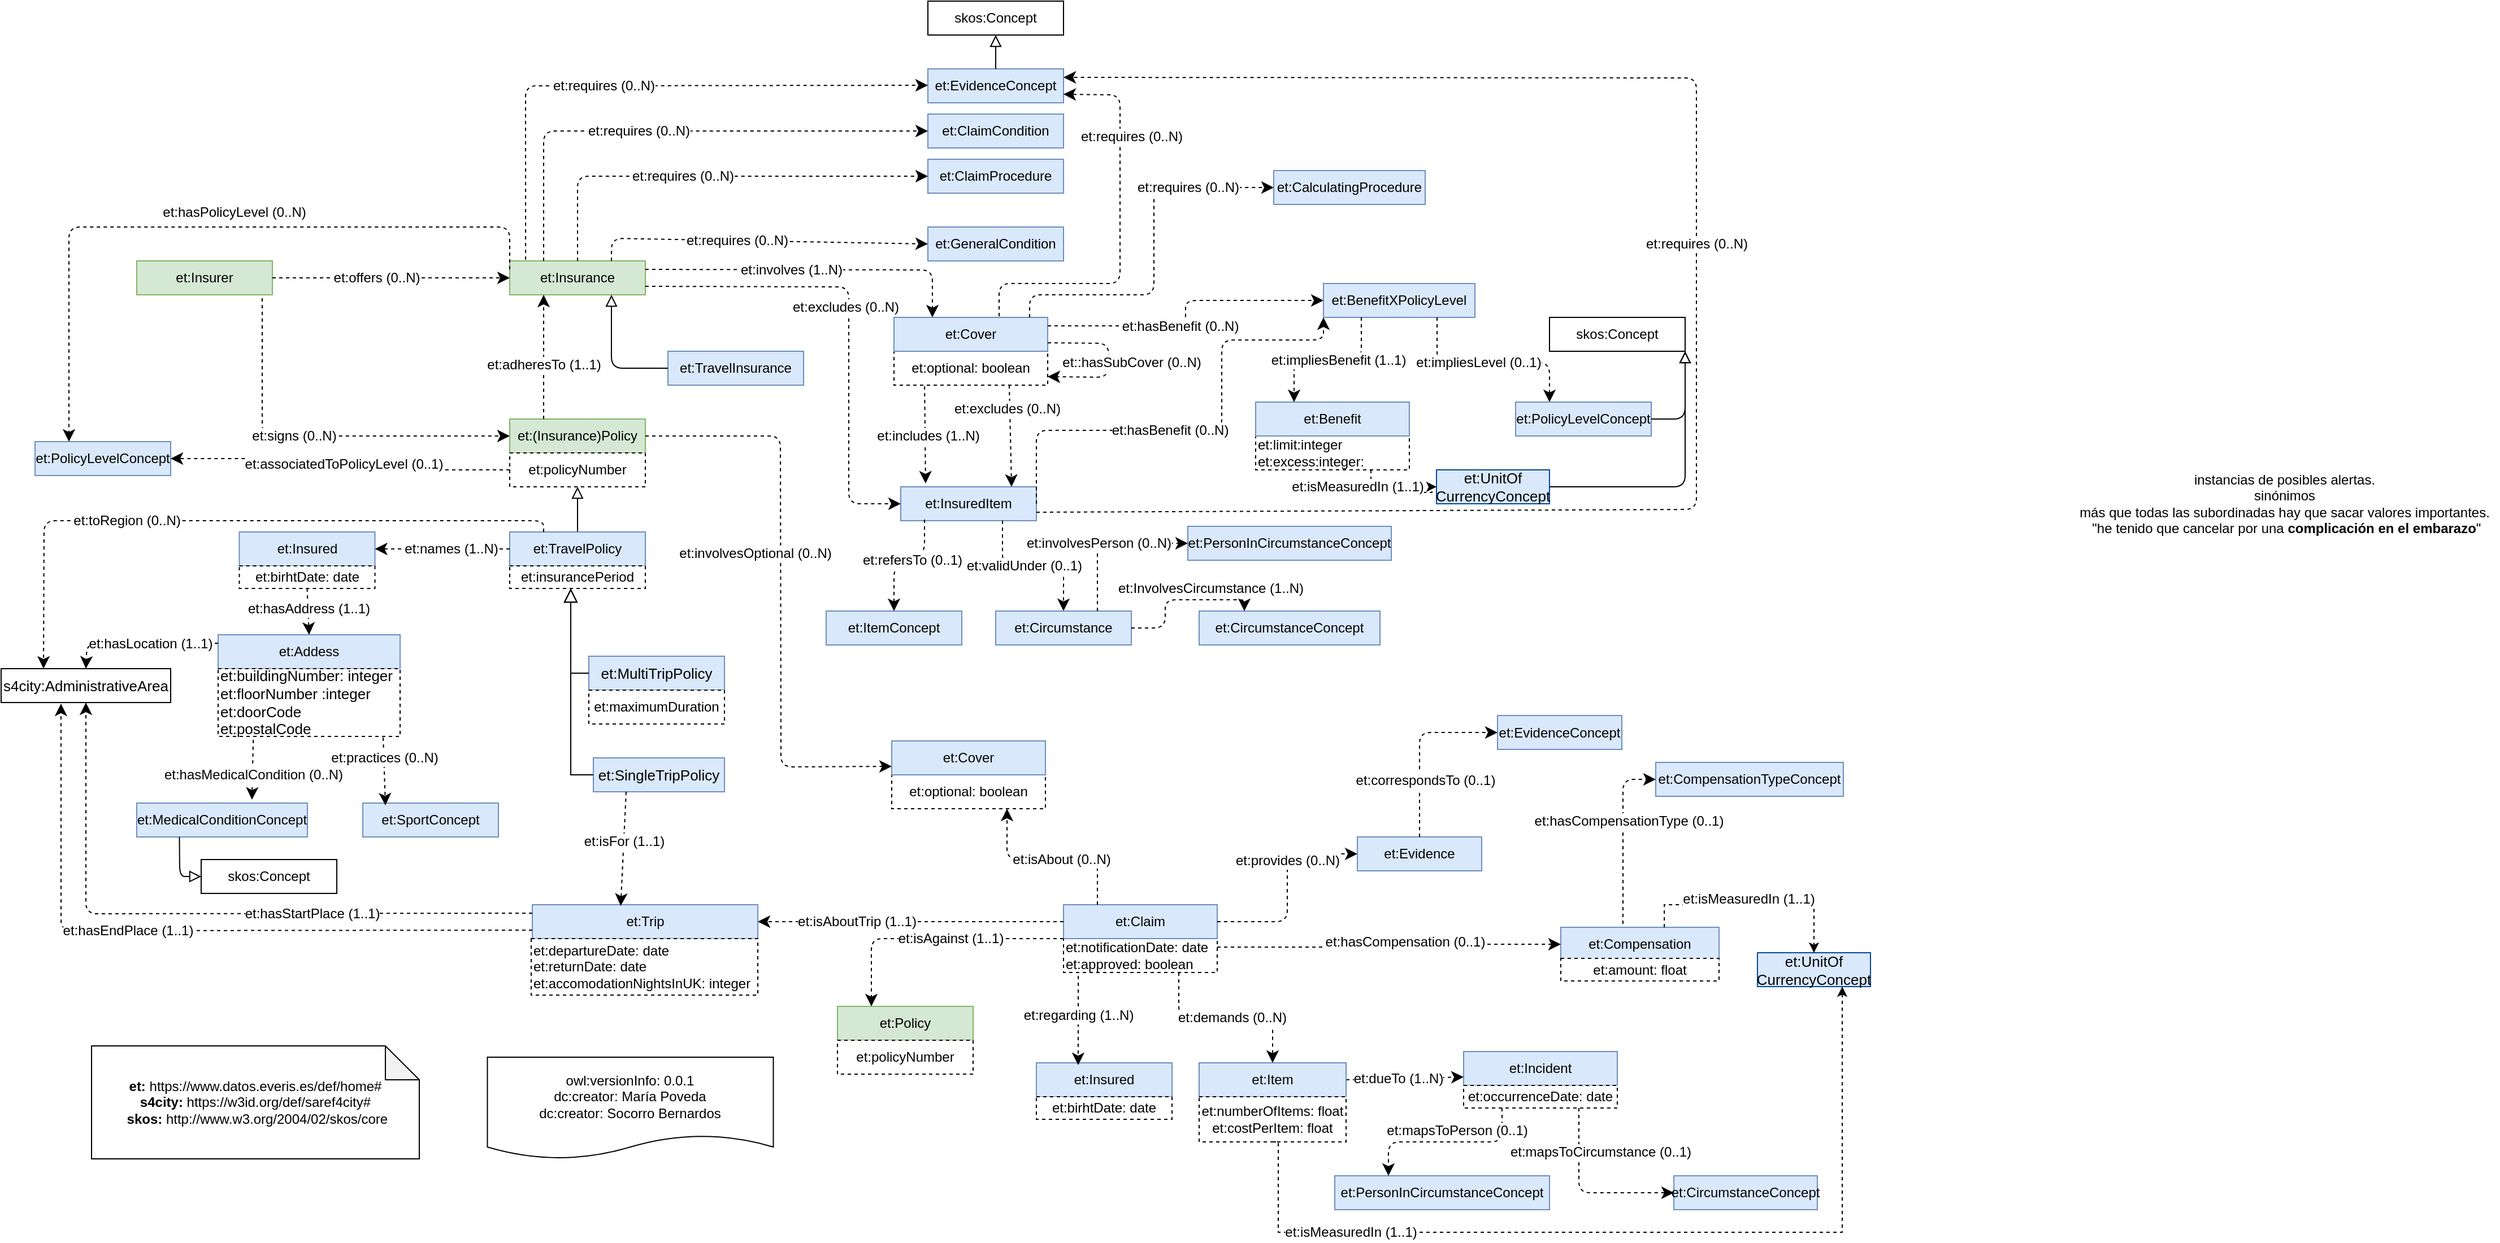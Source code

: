 <mxfile version="13.3.4" type="device" pages="2"><diagram name="Current" id="yXz4X3iTXNE9PO3hXpfG"><mxGraphModel dx="241" dy="148" grid="1" gridSize="10" guides="1" tooltips="1" connect="1" arrows="0" fold="1" page="1" pageScale="1" pageWidth="827" pageHeight="1169" math="0" shadow="0"><root><mxCell id="woJOTY6aLF7xjo2psTJI-0"/><mxCell id="woJOTY6aLF7xjo2psTJI-1" parent="woJOTY6aLF7xjo2psTJI-0"/><object label="et:(Insurance)Policy" name="" id="woJOTY6aLF7xjo2psTJI-2"><mxCell style="rounded=0;whiteSpace=wrap;html=1;snapToPoint=1;fillColor=#d5e8d4;strokeColor=#82b366;align=center;fontColor=#000000;" parent="woJOTY6aLF7xjo2psTJI-1" vertex="1"><mxGeometry x="510" y="380" width="120" height="30" as="geometry"/></mxCell></object><object label="et:TravelInsurance" name="" id="woJOTY6aLF7xjo2psTJI-3"><mxCell style="rounded=0;whiteSpace=wrap;html=1;snapToPoint=1;fillColor=#dae8fc;strokeColor=#6c8ebf;align=center;fontColor=#000000;" parent="woJOTY6aLF7xjo2psTJI-1" vertex="1"><mxGeometry x="650" y="320" width="120" height="30" as="geometry"/></mxCell></object><object label="et:Insurance" name="" id="woJOTY6aLF7xjo2psTJI-4"><mxCell style="rounded=0;whiteSpace=wrap;html=1;snapToPoint=1;fillColor=#d5e8d4;strokeColor=#82b366;align=center;fontColor=#000000;" parent="woJOTY6aLF7xjo2psTJI-1" vertex="1"><mxGeometry x="510" y="240" width="120" height="30" as="geometry"/></mxCell></object><object label="et:Insurer" name="" id="woJOTY6aLF7xjo2psTJI-5"><mxCell style="rounded=0;whiteSpace=wrap;html=1;snapToPoint=1;fillColor=#d5e8d4;strokeColor=#82b366;align=center;fontColor=#000000;" parent="woJOTY6aLF7xjo2psTJI-1" vertex="1"><mxGeometry x="180" y="240" width="120" height="30" as="geometry"/></mxCell></object><mxCell id="woJOTY6aLF7xjo2psTJI-6" value="" style="endArrow=classic;html=1;exitX=1;exitY=0.5;exitDx=0;exitDy=0;entryX=0;entryY=0.5;entryDx=0;entryDy=0;endSize=8;dashed=1;align=center;fontColor=#000000;" parent="woJOTY6aLF7xjo2psTJI-1" source="woJOTY6aLF7xjo2psTJI-5" target="woJOTY6aLF7xjo2psTJI-4" edge="1"><mxGeometry width="50" height="50" relative="1" as="geometry"><mxPoint x="170" y="428.33" as="sourcePoint"/><mxPoint x="382.0" y="428.33" as="targetPoint"/></mxGeometry></mxCell><mxCell id="woJOTY6aLF7xjo2psTJI-7" value="&lt;div&gt;et:offers (0..N)&lt;/div&gt;" style="text;html=1;align=center;verticalAlign=middle;resizable=0;points=[];labelBackgroundColor=#ffffff;fontColor=#000000;" parent="woJOTY6aLF7xjo2psTJI-6" vertex="1" connectable="0"><mxGeometry x="-0.127" relative="1" as="geometry"><mxPoint as="offset"/></mxGeometry></mxCell><mxCell id="woJOTY6aLF7xjo2psTJI-8" value="et:MultiTripPolicy" style="rounded=0;whiteSpace=wrap;html=1;strokeWidth=1;strokeColor=#6c8ebf;fillColor=#dae8fc;fontStyle=0;fontSize=13;verticalAlign=middle;align=center;fontColor=#000000;" parent="woJOTY6aLF7xjo2psTJI-1" vertex="1"><mxGeometry x="580" y="590" width="120" height="30" as="geometry"/></mxCell><mxCell id="woJOTY6aLF7xjo2psTJI-9" style="edgeStyle=orthogonalEdgeStyle;rounded=0;orthogonalLoop=1;jettySize=auto;html=1;strokeWidth=1;endSize=10;endArrow=block;endFill=0;fontStyle=0;fontSize=13;verticalAlign=middle;exitX=0;exitY=0.5;exitDx=0;exitDy=0;entryX=0.45;entryY=1;entryDx=0;entryDy=0;entryPerimeter=0;align=center;fontColor=#000000;" parent="woJOTY6aLF7xjo2psTJI-1" source="woJOTY6aLF7xjo2psTJI-8" target="woJOTY6aLF7xjo2psTJI-20" edge="1"><mxGeometry relative="1" as="geometry"><mxPoint x="548.553" y="1163.154" as="sourcePoint"/><mxPoint x="564" y="570" as="targetPoint"/><Array as="points"><mxPoint x="564" y="605"/></Array></mxGeometry></mxCell><mxCell id="woJOTY6aLF7xjo2psTJI-10" value="et:SingleTripPolicy" style="rounded=0;whiteSpace=wrap;html=1;strokeWidth=1;strokeColor=#6c8ebf;fillColor=#dae8fc;fontStyle=0;fontSize=13;verticalAlign=middle;align=center;fontColor=#000000;" parent="woJOTY6aLF7xjo2psTJI-1" vertex="1"><mxGeometry x="584" y="680" width="116" height="30" as="geometry"/></mxCell><mxCell id="woJOTY6aLF7xjo2psTJI-11" style="edgeStyle=orthogonalEdgeStyle;rounded=0;orthogonalLoop=1;jettySize=auto;html=1;strokeWidth=1;endSize=10;endArrow=block;endFill=0;fontStyle=0;fontSize=13;verticalAlign=middle;exitX=0;exitY=0.5;exitDx=0;exitDy=0;entryX=0.45;entryY=1;entryDx=0;entryDy=0;entryPerimeter=0;align=center;fontColor=#000000;" parent="woJOTY6aLF7xjo2psTJI-1" source="woJOTY6aLF7xjo2psTJI-10" target="woJOTY6aLF7xjo2psTJI-20" edge="1"><mxGeometry relative="1" as="geometry"><mxPoint x="566.923" y="1197.154" as="sourcePoint"/><mxPoint x="564" y="570" as="targetPoint"/></mxGeometry></mxCell><mxCell id="woJOTY6aLF7xjo2psTJI-12" value="" style="endArrow=classic;html=1;exitX=0.925;exitY=1.1;exitDx=0;exitDy=0;entryX=0;entryY=0.5;entryDx=0;entryDy=0;endSize=8;dashed=1;exitPerimeter=0;align=center;fontColor=#000000;" parent="woJOTY6aLF7xjo2psTJI-1" source="woJOTY6aLF7xjo2psTJI-5" target="woJOTY6aLF7xjo2psTJI-2" edge="1"><mxGeometry width="50" height="50" relative="1" as="geometry"><mxPoint x="310" y="265" as="sourcePoint"/><mxPoint x="520" y="265" as="targetPoint"/><Array as="points"><mxPoint x="291" y="395"/></Array></mxGeometry></mxCell><mxCell id="woJOTY6aLF7xjo2psTJI-13" value="&lt;div&gt;et:signs (0..N)&lt;/div&gt;" style="text;html=1;align=center;verticalAlign=middle;resizable=0;points=[];labelBackgroundColor=#ffffff;fontColor=#000000;" parent="woJOTY6aLF7xjo2psTJI-12" vertex="1" connectable="0"><mxGeometry x="-0.127" relative="1" as="geometry"><mxPoint x="1.16" as="offset"/></mxGeometry></mxCell><mxCell id="woJOTY6aLF7xjo2psTJI-14" value="" style="endArrow=block;html=1;fontColor=#000000;endFill=0;entryX=0.75;entryY=1;entryDx=0;entryDy=0;endSize=8;exitX=0;exitY=0.5;exitDx=0;exitDy=0;align=center;" parent="woJOTY6aLF7xjo2psTJI-1" source="woJOTY6aLF7xjo2psTJI-3" target="woJOTY6aLF7xjo2psTJI-4" edge="1"><mxGeometry width="50" height="50" relative="1" as="geometry"><mxPoint x="630" y="330" as="sourcePoint"/><mxPoint x="633.0" y="460" as="targetPoint"/><Array as="points"><mxPoint x="600" y="335"/></Array></mxGeometry></mxCell><mxCell id="woJOTY6aLF7xjo2psTJI-15" value="" style="endArrow=classic;html=1;exitX=0.25;exitY=0;exitDx=0;exitDy=0;entryX=0.25;entryY=1;entryDx=0;entryDy=0;endSize=8;dashed=1;align=center;fontColor=#000000;" parent="woJOTY6aLF7xjo2psTJI-1" source="woJOTY6aLF7xjo2psTJI-2" target="woJOTY6aLF7xjo2psTJI-4" edge="1"><mxGeometry width="50" height="50" relative="1" as="geometry"><mxPoint x="310" y="265" as="sourcePoint"/><mxPoint x="520" y="265" as="targetPoint"/></mxGeometry></mxCell><mxCell id="woJOTY6aLF7xjo2psTJI-16" value="&lt;div&gt;et:adheresTo (1..1)&lt;/div&gt;" style="text;html=1;align=center;verticalAlign=middle;resizable=0;points=[];labelBackgroundColor=#ffffff;fontColor=#000000;" parent="woJOTY6aLF7xjo2psTJI-15" vertex="1" connectable="0"><mxGeometry x="-0.127" relative="1" as="geometry"><mxPoint as="offset"/></mxGeometry></mxCell><mxCell id="woJOTY6aLF7xjo2psTJI-17" value="et:policyNumber" style="rounded=0;whiteSpace=wrap;html=1;snapToPoint=1;dashed=1;strokeColor=#000000;align=center;fontColor=#000000;" parent="woJOTY6aLF7xjo2psTJI-1" vertex="1"><mxGeometry x="510" y="410" width="120" height="30" as="geometry"/></mxCell><mxCell id="woJOTY6aLF7xjo2psTJI-18" value="" style="endArrow=block;html=1;fontColor=#000000;endFill=0;entryX=0.5;entryY=1;entryDx=0;entryDy=0;endSize=8;align=center;" parent="woJOTY6aLF7xjo2psTJI-1" source="woJOTY6aLF7xjo2psTJI-19" target="woJOTY6aLF7xjo2psTJI-17" edge="1"><mxGeometry width="50" height="50" relative="1" as="geometry"><mxPoint x="564" y="490" as="sourcePoint"/><mxPoint x="610" y="280" as="targetPoint"/></mxGeometry></mxCell><object label="et:TravelPolicy" name="" id="woJOTY6aLF7xjo2psTJI-19"><mxCell style="rounded=0;whiteSpace=wrap;html=1;snapToPoint=1;fillColor=#dae8fc;strokeColor=#6c8ebf;align=center;fontColor=#000000;" parent="woJOTY6aLF7xjo2psTJI-1" vertex="1"><mxGeometry x="510" y="480" width="120" height="30" as="geometry"/></mxCell></object><mxCell id="woJOTY6aLF7xjo2psTJI-20" value="et:insurancePeriod" style="rounded=0;whiteSpace=wrap;html=1;snapToPoint=1;dashed=1;strokeColor=#000000;align=center;fontColor=#000000;" parent="woJOTY6aLF7xjo2psTJI-1" vertex="1"><mxGeometry x="510" y="510" width="120" height="20" as="geometry"/></mxCell><mxCell id="woJOTY6aLF7xjo2psTJI-21" value="et:maximumDuration" style="rounded=0;whiteSpace=wrap;html=1;snapToPoint=1;dashed=1;strokeColor=#000000;align=center;fontColor=#000000;" parent="woJOTY6aLF7xjo2psTJI-1" vertex="1"><mxGeometry x="580" y="620" width="120" height="30" as="geometry"/></mxCell><object label="et:Insured" name="" id="woJOTY6aLF7xjo2psTJI-22"><mxCell style="rounded=0;whiteSpace=wrap;html=1;snapToPoint=1;fillColor=#dae8fc;strokeColor=#6c8ebf;align=center;fontColor=#000000;" parent="woJOTY6aLF7xjo2psTJI-1" vertex="1"><mxGeometry x="270.75" y="480" width="120" height="30" as="geometry"/></mxCell></object><mxCell id="woJOTY6aLF7xjo2psTJI-23" value="et:birhtDate: date" style="rounded=0;whiteSpace=wrap;html=1;snapToPoint=1;dashed=1;strokeColor=#000000;align=center;fontColor=#000000;" parent="woJOTY6aLF7xjo2psTJI-1" vertex="1"><mxGeometry x="270.75" y="510" width="120" height="20" as="geometry"/></mxCell><mxCell id="woJOTY6aLF7xjo2psTJI-24" value="" style="endArrow=classic;html=1;exitX=0;exitY=0.5;exitDx=0;exitDy=0;entryX=1;entryY=0.5;entryDx=0;entryDy=0;endSize=8;dashed=1;align=center;fontColor=#000000;" parent="woJOTY6aLF7xjo2psTJI-1" source="woJOTY6aLF7xjo2psTJI-19" target="woJOTY6aLF7xjo2psTJI-22" edge="1"><mxGeometry width="50" height="50" relative="1" as="geometry"><mxPoint x="550" y="390" as="sourcePoint"/><mxPoint x="550" y="280" as="targetPoint"/></mxGeometry></mxCell><mxCell id="woJOTY6aLF7xjo2psTJI-25" value="&lt;div&gt;et:names (1..N)&lt;/div&gt;" style="text;html=1;align=center;verticalAlign=middle;resizable=0;points=[];labelBackgroundColor=#ffffff;fontColor=#000000;" parent="woJOTY6aLF7xjo2psTJI-24" vertex="1" connectable="0"><mxGeometry x="-0.127" relative="1" as="geometry"><mxPoint as="offset"/></mxGeometry></mxCell><object label="et:Addess" name="" id="woJOTY6aLF7xjo2psTJI-26"><mxCell style="rounded=0;whiteSpace=wrap;html=1;snapToPoint=1;fillColor=#dae8fc;strokeColor=#6c8ebf;align=center;fontColor=#000000;" parent="woJOTY6aLF7xjo2psTJI-1" vertex="1"><mxGeometry x="252" y="571" width="161" height="30" as="geometry"/></mxCell></object><mxCell id="woJOTY6aLF7xjo2psTJI-27" value="&lt;div style=&quot;font-size: 13px&quot;&gt;et:buildingNumber: integer&lt;/div&gt;&lt;div style=&quot;font-size: 13px&quot;&gt;et:floorNumber :integer&lt;/div&gt;&lt;div style=&quot;font-size: 13px&quot;&gt;et:doorCode&lt;/div&gt;&lt;div style=&quot;font-size: 13px&quot;&gt;et:postalCode&lt;/div&gt;" style="rounded=0;whiteSpace=wrap;html=1;snapToPoint=1;dashed=1;strokeColor=#000000;align=left;fontColor=#000000;" parent="woJOTY6aLF7xjo2psTJI-1" vertex="1"><mxGeometry x="252" y="601" width="161" height="60" as="geometry"/></mxCell><mxCell id="woJOTY6aLF7xjo2psTJI-28" value="" style="endArrow=classic;html=1;exitX=0.5;exitY=1;exitDx=0;exitDy=0;entryX=0.5;entryY=0;entryDx=0;entryDy=0;endSize=8;dashed=1;align=center;fontColor=#000000;" parent="woJOTY6aLF7xjo2psTJI-1" source="woJOTY6aLF7xjo2psTJI-23" target="woJOTY6aLF7xjo2psTJI-26" edge="1"><mxGeometry width="50" height="50" relative="1" as="geometry"><mxPoint x="520" y="505" as="sourcePoint"/><mxPoint x="400.75" y="505" as="targetPoint"/></mxGeometry></mxCell><mxCell id="woJOTY6aLF7xjo2psTJI-29" value="&lt;div&gt;et:hasAddress (1..1)&lt;/div&gt;" style="text;html=1;align=center;verticalAlign=middle;resizable=0;points=[];labelBackgroundColor=#ffffff;fontColor=#000000;" parent="woJOTY6aLF7xjo2psTJI-28" vertex="1" connectable="0"><mxGeometry x="-0.127" relative="1" as="geometry"><mxPoint as="offset"/></mxGeometry></mxCell><mxCell id="woJOTY6aLF7xjo2psTJI-30" value="" style="endArrow=classic;html=1;exitX=0;exitY=0.25;exitDx=0;exitDy=0;endSize=8;dashed=1;entryX=0.5;entryY=0;entryDx=0;entryDy=0;align=center;fontColor=#000000;" parent="woJOTY6aLF7xjo2psTJI-1" source="woJOTY6aLF7xjo2psTJI-26" target="woJOTY6aLF7xjo2psTJI-32" edge="1"><mxGeometry width="50" height="50" relative="1" as="geometry"><mxPoint x="263" y="590" as="sourcePoint"/><mxPoint x="140" y="590" as="targetPoint"/><Array as="points"><mxPoint x="136" y="579"/></Array></mxGeometry></mxCell><mxCell id="woJOTY6aLF7xjo2psTJI-31" value="&lt;div&gt;et:hasLocation (1..1)&lt;/div&gt;" style="text;html=1;align=center;verticalAlign=middle;resizable=0;points=[];labelBackgroundColor=#ffffff;fontColor=#000000;" parent="woJOTY6aLF7xjo2psTJI-30" vertex="1" connectable="0"><mxGeometry x="-0.127" relative="1" as="geometry"><mxPoint as="offset"/></mxGeometry></mxCell><mxCell id="woJOTY6aLF7xjo2psTJI-32" value="&lt;span style=&quot;font-size: 13px;&quot;&gt;s4city:AdministrativeArea&lt;/span&gt;" style="rounded=0;whiteSpace=wrap;html=1;snapToPoint=1;strokeColor=#000000;align=center;fontColor=#000000;" parent="woJOTY6aLF7xjo2psTJI-1" vertex="1"><mxGeometry x="60" y="601" width="150" height="30" as="geometry"/></mxCell><mxCell id="woJOTY6aLF7xjo2psTJI-33" value="" style="endArrow=classic;html=1;entryX=0.25;entryY=0;entryDx=0;entryDy=0;endSize=8;dashed=1;align=center;fontColor=#000000;" parent="woJOTY6aLF7xjo2psTJI-1" source="woJOTY6aLF7xjo2psTJI-19" target="woJOTY6aLF7xjo2psTJI-32" edge="1"><mxGeometry width="50" height="50" relative="1" as="geometry"><mxPoint x="520" y="505" as="sourcePoint"/><mxPoint x="400.75" y="505" as="targetPoint"/><Array as="points"><mxPoint x="540" y="470"/><mxPoint x="450" y="470"/><mxPoint x="330" y="470"/><mxPoint x="98" y="470"/></Array></mxGeometry></mxCell><mxCell id="woJOTY6aLF7xjo2psTJI-34" value="&lt;div&gt;et:toRegion (0&lt;font&gt;..N&lt;/font&gt;)&lt;/div&gt;" style="text;html=1;align=center;verticalAlign=middle;resizable=0;points=[];labelBackgroundColor=#ffffff;fontColor=#000000;" parent="woJOTY6aLF7xjo2psTJI-33" vertex="1" connectable="0"><mxGeometry x="-0.127" relative="1" as="geometry"><mxPoint x="-125" as="offset"/></mxGeometry></mxCell><object label="et:MedicalConditionConcept" name="" id="woJOTY6aLF7xjo2psTJI-35"><mxCell style="rounded=0;whiteSpace=wrap;html=1;snapToPoint=1;fillColor=#dae8fc;strokeColor=#6c8ebf;align=center;fontColor=#000000;" parent="woJOTY6aLF7xjo2psTJI-1" vertex="1"><mxGeometry x="180" y="720" width="151" height="30" as="geometry"/></mxCell></object><object label="et:SportConcept" name="" id="woJOTY6aLF7xjo2psTJI-36"><mxCell style="rounded=0;whiteSpace=wrap;html=1;snapToPoint=1;fillColor=#dae8fc;strokeColor=#6c8ebf;align=center;fontColor=#000000;" parent="woJOTY6aLF7xjo2psTJI-1" vertex="1"><mxGeometry x="380" y="720" width="120" height="30" as="geometry"/></mxCell></object><mxCell id="woJOTY6aLF7xjo2psTJI-37" value="" style="endArrow=classic;html=1;exitX=0.193;exitY=1.05;exitDx=0;exitDy=0;entryX=0.675;entryY=-0.1;entryDx=0;entryDy=0;endSize=8;dashed=1;exitPerimeter=0;entryPerimeter=0;align=center;fontColor=#000000;" parent="woJOTY6aLF7xjo2psTJI-1" source="woJOTY6aLF7xjo2psTJI-27" target="woJOTY6aLF7xjo2psTJI-35" edge="1"><mxGeometry width="50" height="50" relative="1" as="geometry"><mxPoint x="315.13" y="690" as="sourcePoint"/><mxPoint x="195.88" y="690" as="targetPoint"/></mxGeometry></mxCell><mxCell id="woJOTY6aLF7xjo2psTJI-38" value="&lt;div&gt;et:hasMedicalCondition (0..N)&lt;/div&gt;" style="text;html=1;align=center;verticalAlign=middle;resizable=0;points=[];labelBackgroundColor=#ffffff;fontColor=#000000;" parent="woJOTY6aLF7xjo2psTJI-37" vertex="1" connectable="0"><mxGeometry x="-0.127" relative="1" as="geometry"><mxPoint y="8.01" as="offset"/></mxGeometry></mxCell><mxCell id="woJOTY6aLF7xjo2psTJI-39" value="" style="endArrow=classic;html=1;exitX=0.907;exitY=1.017;exitDx=0;exitDy=0;entryX=0.167;entryY=0.067;entryDx=0;entryDy=0;endSize=8;dashed=1;exitPerimeter=0;entryPerimeter=0;align=center;fontColor=#000000;" parent="woJOTY6aLF7xjo2psTJI-1" source="woJOTY6aLF7xjo2psTJI-27" target="woJOTY6aLF7xjo2psTJI-36" edge="1"><mxGeometry width="50" height="50" relative="1" as="geometry"><mxPoint x="530" y="515" as="sourcePoint"/><mxPoint x="410.75" y="515" as="targetPoint"/></mxGeometry></mxCell><mxCell id="woJOTY6aLF7xjo2psTJI-40" value="&lt;div&gt;et:practices (0..N)&lt;/div&gt;" style="text;html=1;align=center;verticalAlign=middle;resizable=0;points=[];labelBackgroundColor=#ffffff;fontColor=#000000;" parent="woJOTY6aLF7xjo2psTJI-39" vertex="1" connectable="0"><mxGeometry x="-0.127" relative="1" as="geometry"><mxPoint y="-8.01" as="offset"/></mxGeometry></mxCell><object label="et:Trip" name="" id="woJOTY6aLF7xjo2psTJI-41"><mxCell style="rounded=0;whiteSpace=wrap;html=1;snapToPoint=1;fillColor=#dae8fc;strokeColor=#6c8ebf;align=center;fontColor=#000000;" parent="woJOTY6aLF7xjo2psTJI-1" vertex="1"><mxGeometry x="530" y="810" width="199.5" height="30" as="geometry"/></mxCell></object><mxCell id="woJOTY6aLF7xjo2psTJI-42" value="" style="endArrow=classic;html=1;entryX=0.392;entryY=0.033;entryDx=0;entryDy=0;endSize=8;dashed=1;entryPerimeter=0;align=center;fontColor=#000000;" parent="woJOTY6aLF7xjo2psTJI-1" target="woJOTY6aLF7xjo2psTJI-41" edge="1"><mxGeometry width="50" height="50" relative="1" as="geometry"><mxPoint x="613" y="710" as="sourcePoint"/><mxPoint x="420.75" y="525" as="targetPoint"/></mxGeometry></mxCell><mxCell id="woJOTY6aLF7xjo2psTJI-43" value="&lt;div&gt;et:isFor (1..1)&lt;/div&gt;" style="text;html=1;align=center;verticalAlign=middle;resizable=0;points=[];labelBackgroundColor=#ffffff;fontColor=#000000;" parent="woJOTY6aLF7xjo2psTJI-42" vertex="1" connectable="0"><mxGeometry x="-0.127" relative="1" as="geometry"><mxPoint as="offset"/></mxGeometry></mxCell><mxCell id="woJOTY6aLF7xjo2psTJI-44" value="" style="endArrow=classic;html=1;exitX=0;exitY=0.25;exitDx=0;exitDy=0;endSize=8;dashed=1;align=center;fontColor=#000000;" parent="woJOTY6aLF7xjo2psTJI-1" source="woJOTY6aLF7xjo2psTJI-41" edge="1"><mxGeometry width="50" height="50" relative="1" as="geometry"><mxPoint x="550" y="535" as="sourcePoint"/><mxPoint x="135" y="631" as="targetPoint"/><Array as="points"><mxPoint x="135" y="818"/></Array></mxGeometry></mxCell><mxCell id="woJOTY6aLF7xjo2psTJI-45" value="&lt;div&gt;et:hasStartPlace (1..1)&lt;/div&gt;" style="text;html=1;align=center;verticalAlign=middle;resizable=0;points=[];labelBackgroundColor=#ffffff;fontColor=#000000;" parent="woJOTY6aLF7xjo2psTJI-44" vertex="1" connectable="0"><mxGeometry x="-0.127" relative="1" as="geometry"><mxPoint x="58.5" as="offset"/></mxGeometry></mxCell><mxCell id="woJOTY6aLF7xjo2psTJI-46" value="" style="endArrow=classic;html=1;entryX=0.353;entryY=1.033;entryDx=0;entryDy=0;endSize=8;dashed=1;entryPerimeter=0;exitX=0;exitY=0.75;exitDx=0;exitDy=0;align=center;fontColor=#000000;" parent="woJOTY6aLF7xjo2psTJI-1" source="woJOTY6aLF7xjo2psTJI-41" target="woJOTY6aLF7xjo2psTJI-32" edge="1"><mxGeometry width="50" height="50" relative="1" as="geometry"><mxPoint x="550" y="828" as="sourcePoint"/><mxPoint x="145" y="641" as="targetPoint"/><Array as="points"><mxPoint x="113" y="833"/></Array></mxGeometry></mxCell><mxCell id="woJOTY6aLF7xjo2psTJI-47" value="&lt;div&gt;et:hasEndPlace (1..1)&lt;/div&gt;" style="text;html=1;align=center;verticalAlign=middle;resizable=0;points=[];labelBackgroundColor=#ffffff;fontColor=#000000;" parent="woJOTY6aLF7xjo2psTJI-46" vertex="1" connectable="0"><mxGeometry x="-0.127" relative="1" as="geometry"><mxPoint x="-88" as="offset"/></mxGeometry></mxCell><mxCell id="woJOTY6aLF7xjo2psTJI-48" value="et:departureDate: date&lt;span style=&quot;font-family: &amp;#34;helvetica&amp;#34;&quot;&gt;&lt;br&gt;et:returnDate: date&lt;br&gt;et:accomodationNightsInUK: integer&lt;br&gt;&lt;/span&gt;" style="rounded=0;whiteSpace=wrap;html=1;snapToPoint=1;dashed=1;strokeColor=#000000;align=left;fontColor=#000000;" parent="woJOTY6aLF7xjo2psTJI-1" vertex="1"><mxGeometry x="529" y="840" width="200.5" height="50" as="geometry"/></mxCell><object label="et:InsuredItem" name="" id="woJOTY6aLF7xjo2psTJI-49"><mxCell style="rounded=0;whiteSpace=wrap;html=1;snapToPoint=1;fillColor=#dae8fc;strokeColor=#6c8ebf;align=center;fontColor=#000000;" parent="woJOTY6aLF7xjo2psTJI-1" vertex="1"><mxGeometry x="856" y="440" width="120" height="30" as="geometry"/></mxCell></object><mxCell id="woJOTY6aLF7xjo2psTJI-50" value="et:optional: boolean" style="rounded=0;whiteSpace=wrap;html=1;snapToPoint=1;dashed=1;strokeColor=#000000;align=center;fontColor=#000000;" parent="woJOTY6aLF7xjo2psTJI-1" vertex="1"><mxGeometry x="850" y="320" width="136" height="30" as="geometry"/></mxCell><mxCell id="woJOTY6aLF7xjo2psTJI-51" value="et:Cover" style="rounded=0;whiteSpace=wrap;html=1;snapToPoint=1;strokeColor=#6c8ebf;align=center;fillColor=#dae8fc;fontColor=#000000;" parent="woJOTY6aLF7xjo2psTJI-1" vertex="1"><mxGeometry x="850" y="290" width="136" height="30" as="geometry"/></mxCell><object label="et:ItemConcept" name="" id="woJOTY6aLF7xjo2psTJI-52"><mxCell style="rounded=0;whiteSpace=wrap;html=1;snapToPoint=1;fillColor=#dae8fc;strokeColor=#6c8ebf;align=center;fontColor=#000000;" parent="woJOTY6aLF7xjo2psTJI-1" vertex="1"><mxGeometry x="790" y="550" width="120" height="30" as="geometry"/></mxCell></object><object label="et:CircumstanceConcept" name="" id="woJOTY6aLF7xjo2psTJI-53"><mxCell style="rounded=0;whiteSpace=wrap;html=1;snapToPoint=1;fillColor=#dae8fc;strokeColor=#6c8ebf;align=center;fontColor=#000000;" parent="woJOTY6aLF7xjo2psTJI-1" vertex="1"><mxGeometry x="1120" y="550" width="160" height="30" as="geometry"/></mxCell></object><mxCell id="woJOTY6aLF7xjo2psTJI-54" value="" style="endArrow=classic;html=1;exitX=1;exitY=0.25;exitDx=0;exitDy=0;endSize=8;dashed=1;entryX=0.25;entryY=0;entryDx=0;entryDy=0;align=center;fontColor=#000000;" parent="woJOTY6aLF7xjo2psTJI-1" source="woJOTY6aLF7xjo2psTJI-4" target="woJOTY6aLF7xjo2psTJI-51" edge="1"><mxGeometry width="50" height="50" relative="1" as="geometry"><mxPoint x="797.5" y="310" as="sourcePoint"/><mxPoint x="900" y="248" as="targetPoint"/><Array as="points"><mxPoint x="884" y="248"/></Array></mxGeometry></mxCell><mxCell id="woJOTY6aLF7xjo2psTJI-55" value="&lt;div&gt;et:involves (1..N)&lt;/div&gt;" style="text;html=1;align=center;verticalAlign=middle;resizable=0;points=[];labelBackgroundColor=#ffffff;fontColor=#000000;" parent="woJOTY6aLF7xjo2psTJI-54" vertex="1" connectable="0"><mxGeometry x="-0.127" relative="1" as="geometry"><mxPoint as="offset"/></mxGeometry></mxCell><mxCell id="woJOTY6aLF7xjo2psTJI-56" value="" style="endArrow=classic;html=1;exitX=1;exitY=0.5;exitDx=0;exitDy=0;endSize=8;dashed=1;entryX=0;entryY=0.75;entryDx=0;entryDy=0;align=center;fontColor=#000000;" parent="woJOTY6aLF7xjo2psTJI-1" source="woJOTY6aLF7xjo2psTJI-2" target="woJOTY6aLF7xjo2psTJI-97" edge="1"><mxGeometry width="50" height="50" relative="1" as="geometry"><mxPoint x="639.5" y="395" as="sourcePoint"/><mxPoint x="857.5" y="687.5" as="targetPoint"/><Array as="points"><mxPoint x="749.5" y="395"/><mxPoint x="750" y="688"/></Array></mxGeometry></mxCell><mxCell id="woJOTY6aLF7xjo2psTJI-57" value="&lt;div&gt;et:involvesOptional (0..N)&lt;/div&gt;" style="text;html=1;align=center;verticalAlign=middle;resizable=0;points=[];labelBackgroundColor=#ffffff;fontColor=#000000;" parent="woJOTY6aLF7xjo2psTJI-56" vertex="1" connectable="0"><mxGeometry x="-0.127" relative="1" as="geometry"><mxPoint x="-22.5" as="offset"/></mxGeometry></mxCell><mxCell id="woJOTY6aLF7xjo2psTJI-58" value="" style="endArrow=classic;html=1;exitX=0.199;exitY=1.033;exitDx=0;exitDy=0;entryX=0.183;entryY=-0.1;entryDx=0;entryDy=0;endSize=8;dashed=1;exitPerimeter=0;entryPerimeter=0;align=center;fontColor=#000000;" parent="woJOTY6aLF7xjo2psTJI-1" source="woJOTY6aLF7xjo2psTJI-50" target="woJOTY6aLF7xjo2psTJI-49" edge="1"><mxGeometry width="50" height="50" relative="1" as="geometry"><mxPoint x="1049" y="420" as="sourcePoint"/><mxPoint x="1049" y="310" as="targetPoint"/></mxGeometry></mxCell><mxCell id="woJOTY6aLF7xjo2psTJI-59" value="&lt;div&gt;et:includes (1..N)&lt;/div&gt;" style="text;html=1;align=center;verticalAlign=middle;resizable=0;points=[];labelBackgroundColor=#ffffff;fontColor=#000000;" parent="woJOTY6aLF7xjo2psTJI-58" vertex="1" connectable="0"><mxGeometry x="-0.127" relative="1" as="geometry"><mxPoint x="2.54" y="6.01" as="offset"/></mxGeometry></mxCell><mxCell id="woJOTY6aLF7xjo2psTJI-60" value="" style="endArrow=classic;html=1;exitX=0.75;exitY=1;exitDx=0;exitDy=0;entryX=0.817;entryY=0;entryDx=0;entryDy=0;endSize=8;dashed=1;entryPerimeter=0;align=center;fontColor=#000000;" parent="woJOTY6aLF7xjo2psTJI-1" source="woJOTY6aLF7xjo2psTJI-50" target="woJOTY6aLF7xjo2psTJI-49" edge="1"><mxGeometry width="50" height="50" relative="1" as="geometry"><mxPoint x="1040" y="440" as="sourcePoint"/><mxPoint x="1040" y="330" as="targetPoint"/></mxGeometry></mxCell><mxCell id="woJOTY6aLF7xjo2psTJI-61" value="&lt;div&gt;et:excludes (0..N)&lt;/div&gt;" style="text;html=1;align=center;verticalAlign=middle;resizable=0;points=[];labelBackgroundColor=#ffffff;fontColor=#000000;" parent="woJOTY6aLF7xjo2psTJI-60" vertex="1" connectable="0"><mxGeometry x="-0.127" relative="1" as="geometry"><mxPoint x="-2.88" y="-18.99" as="offset"/></mxGeometry></mxCell><mxCell id="woJOTY6aLF7xjo2psTJI-62" value="" style="endArrow=classic;html=1;exitX=1;exitY=0.75;exitDx=0;exitDy=0;entryX=0;entryY=0.5;entryDx=0;entryDy=0;endSize=8;dashed=1;align=center;fontColor=#000000;" parent="woJOTY6aLF7xjo2psTJI-1" source="woJOTY6aLF7xjo2psTJI-4" target="woJOTY6aLF7xjo2psTJI-49" edge="1"><mxGeometry width="50" height="50" relative="1" as="geometry"><mxPoint x="830" y="430" as="sourcePoint"/><mxPoint x="830" y="320" as="targetPoint"/><Array as="points"><mxPoint x="810" y="263"/><mxPoint x="810" y="455"/></Array></mxGeometry></mxCell><mxCell id="woJOTY6aLF7xjo2psTJI-63" value="&lt;div&gt;et:excludes (0..N)&lt;/div&gt;" style="text;html=1;align=center;verticalAlign=middle;resizable=0;points=[];labelBackgroundColor=#ffffff;fontColor=#000000;" parent="woJOTY6aLF7xjo2psTJI-62" vertex="1" connectable="0"><mxGeometry x="-0.127" relative="1" as="geometry"><mxPoint x="-3.5" y="15" as="offset"/></mxGeometry></mxCell><mxCell id="woJOTY6aLF7xjo2psTJI-64" value="" style="endArrow=classic;html=1;exitX=0.175;exitY=0.967;exitDx=0;exitDy=0;entryX=0.5;entryY=0;entryDx=0;entryDy=0;endSize=8;dashed=1;exitPerimeter=0;align=center;fontColor=#000000;" parent="woJOTY6aLF7xjo2psTJI-1" source="woJOTY6aLF7xjo2psTJI-49" target="woJOTY6aLF7xjo2psTJI-52" edge="1"><mxGeometry width="50" height="50" relative="1" as="geometry"><mxPoint x="867.75" y="740" as="sourcePoint"/><mxPoint x="867.75" y="630" as="targetPoint"/><Array as="points"><mxPoint x="877" y="500"/><mxPoint x="850" y="510"/></Array></mxGeometry></mxCell><mxCell id="woJOTY6aLF7xjo2psTJI-65" value="&lt;div&gt;et:refersTo (&lt;font&gt;0..1)&lt;/font&gt;&lt;/div&gt;" style="text;html=1;align=center;verticalAlign=middle;resizable=0;points=[];labelBackgroundColor=#ffffff;fontColor=#000000;" parent="woJOTY6aLF7xjo2psTJI-64" vertex="1" connectable="0"><mxGeometry x="-0.127" relative="1" as="geometry"><mxPoint as="offset"/></mxGeometry></mxCell><mxCell id="woJOTY6aLF7xjo2psTJI-66" value="" style="endArrow=classic;html=1;exitX=0.75;exitY=1;exitDx=0;exitDy=0;entryX=0.5;entryY=0;entryDx=0;entryDy=0;endSize=8;dashed=1;align=center;edgeStyle=orthogonalEdgeStyle;fontColor=#000000;" parent="woJOTY6aLF7xjo2psTJI-1" source="woJOTY6aLF7xjo2psTJI-49" target="3tnG0B3jKGU_QRADGLcE-18" edge="1"><mxGeometry width="50" height="50" relative="1" as="geometry"><mxPoint x="1040" y="510" as="sourcePoint"/><mxPoint x="1040" y="400" as="targetPoint"/></mxGeometry></mxCell><mxCell id="woJOTY6aLF7xjo2psTJI-67" value="&lt;div&gt;et:validUnder (&lt;font&gt;0..1&lt;/font&gt;)&lt;/div&gt;" style="text;html=1;align=center;verticalAlign=middle;resizable=0;points=[];labelBackgroundColor=#ffffff;fontColor=#000000;" parent="woJOTY6aLF7xjo2psTJI-66" vertex="1" connectable="0"><mxGeometry x="-0.127" relative="1" as="geometry"><mxPoint as="offset"/></mxGeometry></mxCell><mxCell id="woJOTY6aLF7xjo2psTJI-68" value="et:limit:integer&lt;br&gt;et:excess:integer:" style="rounded=0;whiteSpace=wrap;html=1;snapToPoint=1;dashed=1;strokeColor=#000000;align=left;fontColor=#000000;" parent="woJOTY6aLF7xjo2psTJI-1" vertex="1"><mxGeometry x="1170" y="395" width="136" height="30" as="geometry"/></mxCell><mxCell id="woJOTY6aLF7xjo2psTJI-69" value="et:Benefit" style="rounded=0;whiteSpace=wrap;html=1;snapToPoint=1;strokeColor=#6c8ebf;align=center;fillColor=#dae8fc;fontColor=#000000;" parent="woJOTY6aLF7xjo2psTJI-1" vertex="1"><mxGeometry x="1170" y="365" width="136" height="30" as="geometry"/></mxCell><mxCell id="woJOTY6aLF7xjo2psTJI-70" value="" style="endArrow=classic;html=1;exitX=1;exitY=0.75;exitDx=0;exitDy=0;entryX=1;entryY=0.75;entryDx=0;entryDy=0;endSize=8;dashed=1;align=center;fontColor=#000000;" parent="woJOTY6aLF7xjo2psTJI-1" source="woJOTY6aLF7xjo2psTJI-51" target="woJOTY6aLF7xjo2psTJI-50" edge="1"><mxGeometry width="50" height="50" relative="1" as="geometry"><mxPoint x="887.064" y="360.99" as="sourcePoint"/><mxPoint x="887.96" y="447" as="targetPoint"/><Array as="points"><mxPoint x="1040" y="313"/><mxPoint x="1040" y="343"/></Array></mxGeometry></mxCell><mxCell id="woJOTY6aLF7xjo2psTJI-71" value="&lt;div&gt;et::hasSubCover (0..N)&lt;/div&gt;" style="text;html=1;align=center;verticalAlign=middle;resizable=0;points=[];labelBackgroundColor=#ffffff;fontColor=#000000;" parent="woJOTY6aLF7xjo2psTJI-70" vertex="1" connectable="0"><mxGeometry x="-0.127" relative="1" as="geometry"><mxPoint x="20" y="11" as="offset"/></mxGeometry></mxCell><mxCell id="woJOTY6aLF7xjo2psTJI-72" value="" style="endArrow=classic;html=1;exitX=1;exitY=0.25;exitDx=0;exitDy=0;endSize=8;dashed=1;align=center;entryX=0;entryY=0.5;entryDx=0;entryDy=0;edgeStyle=orthogonalEdgeStyle;fontColor=#000000;" parent="woJOTY6aLF7xjo2psTJI-1" source="woJOTY6aLF7xjo2psTJI-51" target="nzvdkoYuxXs51uJrDa5d-0" edge="1"><mxGeometry width="50" height="50" relative="1" as="geometry"><mxPoint x="962" y="360" as="sourcePoint"/><mxPoint x="1240" y="303" as="targetPoint"/></mxGeometry></mxCell><mxCell id="woJOTY6aLF7xjo2psTJI-73" value="&lt;div&gt;et:hasBenefit (0..N)&lt;/div&gt;" style="text;html=1;align=center;verticalAlign=middle;resizable=0;points=[];labelBackgroundColor=#ffffff;fontColor=#000000;" parent="woJOTY6aLF7xjo2psTJI-72" vertex="1" connectable="0"><mxGeometry x="-0.127" relative="1" as="geometry"><mxPoint as="offset"/></mxGeometry></mxCell><mxCell id="woJOTY6aLF7xjo2psTJI-74" value="" style="endArrow=classic;html=1;exitX=1;exitY=0.5;exitDx=0;exitDy=0;entryX=0;entryY=1;entryDx=0;entryDy=0;endSize=8;dashed=1;align=center;edgeStyle=orthogonalEdgeStyle;fontColor=#000000;" parent="woJOTY6aLF7xjo2psTJI-1" source="woJOTY6aLF7xjo2psTJI-49" target="nzvdkoYuxXs51uJrDa5d-0" edge="1"><mxGeometry width="50" height="50" relative="1" as="geometry"><mxPoint x="972" y="370" as="sourcePoint"/><mxPoint x="974.04" y="460" as="targetPoint"/><Array as="points"><mxPoint x="976" y="390"/><mxPoint x="1140" y="390"/><mxPoint x="1140" y="310"/></Array></mxGeometry></mxCell><mxCell id="woJOTY6aLF7xjo2psTJI-75" value="&lt;div&gt;et:hasBenefit (0..N)&lt;/div&gt;" style="text;html=1;align=center;verticalAlign=middle;resizable=0;points=[];labelBackgroundColor=#ffffff;fontColor=#000000;" parent="woJOTY6aLF7xjo2psTJI-74" vertex="1" connectable="0"><mxGeometry x="-0.127" relative="1" as="geometry"><mxPoint as="offset"/></mxGeometry></mxCell><object label="et:PolicyLevelConcept" name="" id="woJOTY6aLF7xjo2psTJI-76"><mxCell style="rounded=0;whiteSpace=wrap;html=1;snapToPoint=1;fillColor=#dae8fc;strokeColor=#6c8ebf;align=center;fontColor=#000000;" parent="woJOTY6aLF7xjo2psTJI-1" vertex="1"><mxGeometry x="1400" y="365" width="120" height="30" as="geometry"/></mxCell></object><object label="et:EvidenceConcept" name="" id="woJOTY6aLF7xjo2psTJI-79"><mxCell style="rounded=0;whiteSpace=wrap;html=1;snapToPoint=1;fillColor=#dae8fc;strokeColor=#6c8ebf;align=center;fontColor=#000000;" parent="woJOTY6aLF7xjo2psTJI-1" vertex="1"><mxGeometry x="880" y="70" width="120" height="30" as="geometry"/></mxCell></object><object label="et:ClaimProcedure" name="" id="woJOTY6aLF7xjo2psTJI-80"><mxCell style="rounded=0;whiteSpace=wrap;html=1;snapToPoint=1;fillColor=#dae8fc;strokeColor=#6c8ebf;align=center;fontColor=#000000;" parent="woJOTY6aLF7xjo2psTJI-1" vertex="1"><mxGeometry x="880" y="150" width="120" height="30" as="geometry"/></mxCell></object><object label="et:ClaimCondition" name="" id="woJOTY6aLF7xjo2psTJI-81"><mxCell style="rounded=0;whiteSpace=wrap;html=1;snapToPoint=1;fillColor=#dae8fc;strokeColor=#6c8ebf;align=center;fontColor=#000000;" parent="woJOTY6aLF7xjo2psTJI-1" vertex="1"><mxGeometry x="880" y="110" width="120" height="30" as="geometry"/></mxCell></object><object label="et:GeneralCondition" name="" id="woJOTY6aLF7xjo2psTJI-82"><mxCell style="rounded=0;whiteSpace=wrap;html=1;snapToPoint=1;fillColor=#dae8fc;strokeColor=#6c8ebf;align=center;fontColor=#000000;" parent="woJOTY6aLF7xjo2psTJI-1" vertex="1"><mxGeometry x="880" y="210" width="120" height="30" as="geometry"/></mxCell></object><mxCell id="woJOTY6aLF7xjo2psTJI-83" value="" style="endArrow=classic;html=1;entryX=0;entryY=0.5;entryDx=0;entryDy=0;endSize=8;dashed=1;align=center;exitX=0.117;exitY=-0.033;exitDx=0;exitDy=0;exitPerimeter=0;fontColor=#000000;" parent="woJOTY6aLF7xjo2psTJI-1" source="woJOTY6aLF7xjo2psTJI-4" edge="1"><mxGeometry width="50" height="50" relative="1" as="geometry"><mxPoint x="520" y="250" as="sourcePoint"/><mxPoint x="880" y="84.5" as="targetPoint"/><Array as="points"><mxPoint x="524" y="85"/></Array></mxGeometry></mxCell><mxCell id="woJOTY6aLF7xjo2psTJI-84" value="&lt;div&gt;et:requires (0..N)&lt;/div&gt;" style="text;html=1;align=center;verticalAlign=middle;resizable=0;points=[];labelBackgroundColor=#ffffff;fontColor=#000000;" parent="woJOTY6aLF7xjo2psTJI-83" vertex="1" connectable="0"><mxGeometry x="-0.127" relative="1" as="geometry"><mxPoint as="offset"/></mxGeometry></mxCell><mxCell id="woJOTY6aLF7xjo2psTJI-85" value="" style="endArrow=classic;html=1;exitX=0.25;exitY=0;exitDx=0;exitDy=0;entryX=0;entryY=0.5;entryDx=0;entryDy=0;endSize=8;dashed=1;align=center;fontColor=#000000;" parent="woJOTY6aLF7xjo2psTJI-1" source="woJOTY6aLF7xjo2psTJI-4" target="woJOTY6aLF7xjo2psTJI-81" edge="1"><mxGeometry width="50" height="50" relative="1" as="geometry"><mxPoint x="534.04" y="252.01" as="sourcePoint"/><mxPoint x="890" y="94.5" as="targetPoint"/><Array as="points"><mxPoint x="540" y="125"/></Array></mxGeometry></mxCell><mxCell id="woJOTY6aLF7xjo2psTJI-86" value="et:requires (0..N)" style="text;html=1;align=center;verticalAlign=middle;resizable=0;points=[];labelBackgroundColor=#ffffff;fontColor=#000000;" parent="woJOTY6aLF7xjo2psTJI-85" vertex="1" connectable="0"><mxGeometry x="-0.127" relative="1" as="geometry"><mxPoint as="offset"/></mxGeometry></mxCell><mxCell id="woJOTY6aLF7xjo2psTJI-87" value="" style="endArrow=classic;html=1;entryX=0;entryY=0.5;entryDx=0;entryDy=0;endSize=8;dashed=1;align=center;edgeStyle=orthogonalEdgeStyle;exitX=0.5;exitY=0;exitDx=0;exitDy=0;fontColor=#000000;" parent="woJOTY6aLF7xjo2psTJI-1" source="woJOTY6aLF7xjo2psTJI-4" target="woJOTY6aLF7xjo2psTJI-80" edge="1"><mxGeometry width="50" height="50" relative="1" as="geometry"><mxPoint x="544.04" y="262.01" as="sourcePoint"/><mxPoint x="900" y="104.5" as="targetPoint"/><Array as="points"><mxPoint x="570" y="165"/></Array></mxGeometry></mxCell><mxCell id="woJOTY6aLF7xjo2psTJI-88" value="et:requires (0..N)" style="text;html=1;align=center;verticalAlign=middle;resizable=0;points=[];labelBackgroundColor=#ffffff;fontColor=#000000;" parent="woJOTY6aLF7xjo2psTJI-87" vertex="1" connectable="0"><mxGeometry x="-0.127" relative="1" as="geometry"><mxPoint as="offset"/></mxGeometry></mxCell><mxCell id="woJOTY6aLF7xjo2psTJI-89" value="" style="endArrow=classic;html=1;exitX=0.75;exitY=0;exitDx=0;exitDy=0;entryX=0;entryY=0.5;entryDx=0;entryDy=0;endSize=8;dashed=1;align=center;fontColor=#000000;" parent="woJOTY6aLF7xjo2psTJI-1" source="woJOTY6aLF7xjo2psTJI-4" target="woJOTY6aLF7xjo2psTJI-82" edge="1"><mxGeometry width="50" height="50" relative="1" as="geometry"><mxPoint x="554.04" y="272.01" as="sourcePoint"/><mxPoint x="910" y="114.5" as="targetPoint"/><Array as="points"><mxPoint x="600" y="220"/></Array></mxGeometry></mxCell><mxCell id="woJOTY6aLF7xjo2psTJI-90" value="et:requires (0..N)" style="text;html=1;align=center;verticalAlign=middle;resizable=0;points=[];labelBackgroundColor=#ffffff;fontColor=#000000;" parent="woJOTY6aLF7xjo2psTJI-89" vertex="1" connectable="0"><mxGeometry x="-0.127" relative="1" as="geometry"><mxPoint as="offset"/></mxGeometry></mxCell><mxCell id="woJOTY6aLF7xjo2psTJI-91" value="" style="endArrow=classic;html=1;exitX=0.684;exitY=-0.033;exitDx=0;exitDy=0;entryX=1;entryY=0.75;entryDx=0;entryDy=0;endSize=8;dashed=1;exitPerimeter=0;align=center;fontColor=#000000;" parent="woJOTY6aLF7xjo2psTJI-1" source="woJOTY6aLF7xjo2psTJI-51" target="woJOTY6aLF7xjo2psTJI-79" edge="1"><mxGeometry width="50" height="50" relative="1" as="geometry"><mxPoint x="1050.04" y="227.51" as="sourcePoint"/><mxPoint x="1406" y="70" as="targetPoint"/><Array as="points"><mxPoint x="943" y="260"/><mxPoint x="1050" y="260"/><mxPoint x="1050" y="93"/></Array></mxGeometry></mxCell><mxCell id="woJOTY6aLF7xjo2psTJI-92" value="et:requires (0..N)" style="text;html=1;align=center;verticalAlign=middle;resizable=0;points=[];labelBackgroundColor=#ffffff;fontColor=#000000;" parent="woJOTY6aLF7xjo2psTJI-91" vertex="1" connectable="0"><mxGeometry x="-0.127" relative="1" as="geometry"><mxPoint x="10" y="-112.01" as="offset"/></mxGeometry></mxCell><mxCell id="woJOTY6aLF7xjo2psTJI-93" value="" style="endArrow=classic;html=1;entryX=0;entryY=0.5;entryDx=0;entryDy=0;endSize=8;dashed=1;exitX=0.882;exitY=0;exitDx=0;exitDy=0;exitPerimeter=0;align=center;fontColor=#000000;" parent="woJOTY6aLF7xjo2psTJI-1" source="woJOTY6aLF7xjo2psTJI-51" target="woJOTY6aLF7xjo2psTJI-95" edge="1"><mxGeometry width="50" height="50" relative="1" as="geometry"><mxPoint x="1090" y="278" as="sourcePoint"/><mxPoint x="1436" y="120" as="targetPoint"/><Array as="points"><mxPoint x="970" y="270"/><mxPoint x="1080" y="270"/><mxPoint x="1080" y="175"/></Array></mxGeometry></mxCell><mxCell id="woJOTY6aLF7xjo2psTJI-94" value="et:requires (0..N)" style="text;html=1;align=center;verticalAlign=middle;resizable=0;points=[];labelBackgroundColor=#ffffff;fontColor=#000000;" parent="woJOTY6aLF7xjo2psTJI-93" vertex="1" connectable="0"><mxGeometry x="-0.127" relative="1" as="geometry"><mxPoint x="30" y="-81" as="offset"/></mxGeometry></mxCell><object label="et:CalculatingProcedure" name="" id="woJOTY6aLF7xjo2psTJI-95"><mxCell style="rounded=0;whiteSpace=wrap;html=1;snapToPoint=1;fillColor=#dae8fc;strokeColor=#6c8ebf;align=center;fontColor=#000000;" parent="woJOTY6aLF7xjo2psTJI-1" vertex="1"><mxGeometry x="1186" y="160" width="134" height="30" as="geometry"/></mxCell></object><mxCell id="woJOTY6aLF7xjo2psTJI-96" value="et:optional: boolean" style="rounded=0;whiteSpace=wrap;html=1;snapToPoint=1;dashed=1;strokeColor=#000000;align=center;fontColor=#000000;" parent="woJOTY6aLF7xjo2psTJI-1" vertex="1"><mxGeometry x="848" y="695" width="136" height="30" as="geometry"/></mxCell><mxCell id="woJOTY6aLF7xjo2psTJI-97" value="et:Cover" style="rounded=0;whiteSpace=wrap;html=1;snapToPoint=1;strokeColor=#6c8ebf;align=center;fillColor=#dae8fc;fontColor=#000000;" parent="woJOTY6aLF7xjo2psTJI-1" vertex="1"><mxGeometry x="848" y="665" width="136" height="30" as="geometry"/></mxCell><mxCell id="woJOTY6aLF7xjo2psTJI-98" value="et:notificationDate: date&lt;br&gt;et:approved: boolean" style="rounded=0;whiteSpace=wrap;html=1;snapToPoint=1;dashed=1;strokeColor=#000000;align=left;fontColor=#000000;" parent="woJOTY6aLF7xjo2psTJI-1" vertex="1"><mxGeometry x="1000" y="840" width="136" height="30" as="geometry"/></mxCell><mxCell id="woJOTY6aLF7xjo2psTJI-99" value="et:Claim" style="rounded=0;whiteSpace=wrap;html=1;snapToPoint=1;strokeColor=#6c8ebf;align=center;fillColor=#dae8fc;fontColor=#000000;" parent="woJOTY6aLF7xjo2psTJI-1" vertex="1"><mxGeometry x="1000" y="810" width="136" height="30" as="geometry"/></mxCell><mxCell id="woJOTY6aLF7xjo2psTJI-100" value="" style="endArrow=classic;html=1;endSize=8;dashed=1;exitX=0;exitY=0.5;exitDx=0;exitDy=0;align=center;fontColor=#000000;" parent="woJOTY6aLF7xjo2psTJI-1" source="woJOTY6aLF7xjo2psTJI-99" target="woJOTY6aLF7xjo2psTJI-41" edge="1"><mxGeometry width="50" height="50" relative="1" as="geometry"><mxPoint x="623" y="720" as="sourcePoint"/><mxPoint x="730" y="821" as="targetPoint"/></mxGeometry></mxCell><mxCell id="woJOTY6aLF7xjo2psTJI-101" value="&lt;div&gt;et:isAboutTrip (1..1)&lt;/div&gt;" style="text;html=1;align=center;verticalAlign=middle;resizable=0;points=[];labelBackgroundColor=#ffffff;fontColor=#000000;" parent="woJOTY6aLF7xjo2psTJI-100" vertex="1" connectable="0"><mxGeometry x="-0.127" relative="1" as="geometry"><mxPoint x="-65" as="offset"/></mxGeometry></mxCell><mxCell id="woJOTY6aLF7xjo2psTJI-102" value="" style="endArrow=classic;html=1;entryX=0.75;entryY=1;entryDx=0;entryDy=0;endSize=8;dashed=1;align=center;fontColor=#000000;" parent="woJOTY6aLF7xjo2psTJI-1" target="woJOTY6aLF7xjo2psTJI-96" edge="1"><mxGeometry width="50" height="50" relative="1" as="geometry"><mxPoint x="1030" y="810" as="sourcePoint"/><mxPoint x="633.98" y="830.99" as="targetPoint"/><Array as="points"><mxPoint x="1030" y="770"/><mxPoint x="950" y="770"/></Array></mxGeometry></mxCell><mxCell id="woJOTY6aLF7xjo2psTJI-103" value="&lt;div&gt;et:isAbout (0..&lt;font&gt;N)&lt;/font&gt;&lt;/div&gt;" style="text;html=1;align=center;verticalAlign=middle;resizable=0;points=[];labelBackgroundColor=#ffffff;fontColor=#000000;" parent="woJOTY6aLF7xjo2psTJI-102" vertex="1" connectable="0"><mxGeometry x="-0.127" relative="1" as="geometry"><mxPoint as="offset"/></mxGeometry></mxCell><object label="et:Policy" name="" id="woJOTY6aLF7xjo2psTJI-104"><mxCell style="rounded=0;whiteSpace=wrap;html=1;snapToPoint=1;fillColor=#d5e8d4;strokeColor=#82b366;align=center;fontColor=#000000;" parent="woJOTY6aLF7xjo2psTJI-1" vertex="1"><mxGeometry x="800" y="900" width="120" height="30" as="geometry"/></mxCell></object><mxCell id="woJOTY6aLF7xjo2psTJI-105" value="et:policyNumber" style="rounded=0;whiteSpace=wrap;html=1;snapToPoint=1;dashed=1;strokeColor=#000000;align=center;fontColor=#000000;" parent="woJOTY6aLF7xjo2psTJI-1" vertex="1"><mxGeometry x="800" y="930" width="120" height="30" as="geometry"/></mxCell><mxCell id="woJOTY6aLF7xjo2psTJI-106" value="" style="endArrow=classic;html=1;endSize=8;dashed=1;entryX=0.25;entryY=0;entryDx=0;entryDy=0;align=center;fontColor=#000000;" parent="woJOTY6aLF7xjo2psTJI-1" target="woJOTY6aLF7xjo2psTJI-104" edge="1"><mxGeometry width="50" height="50" relative="1" as="geometry"><mxPoint x="1000" y="840" as="sourcePoint"/><mxPoint x="740" y="835" as="targetPoint"/><Array as="points"><mxPoint x="830" y="840"/></Array></mxGeometry></mxCell><mxCell id="woJOTY6aLF7xjo2psTJI-107" value="&lt;div&gt;et:isAgainst (1..1)&lt;/div&gt;" style="text;html=1;align=center;verticalAlign=middle;resizable=0;points=[];labelBackgroundColor=#ffffff;fontColor=#000000;" parent="woJOTY6aLF7xjo2psTJI-106" vertex="1" connectable="0"><mxGeometry x="-0.127" relative="1" as="geometry"><mxPoint as="offset"/></mxGeometry></mxCell><object label="et:Insured" name="" id="woJOTY6aLF7xjo2psTJI-108"><mxCell style="rounded=0;whiteSpace=wrap;html=1;snapToPoint=1;fillColor=#dae8fc;strokeColor=#6c8ebf;align=center;fontColor=#000000;" parent="woJOTY6aLF7xjo2psTJI-1" vertex="1"><mxGeometry x="976" y="950" width="120" height="30" as="geometry"/></mxCell></object><mxCell id="woJOTY6aLF7xjo2psTJI-109" value="" style="endArrow=classic;html=1;endSize=8;dashed=1;exitX=0.096;exitY=1.1;exitDx=0;exitDy=0;exitPerimeter=0;entryX=0.308;entryY=0.067;entryDx=0;entryDy=0;entryPerimeter=0;align=center;fontColor=#000000;" parent="woJOTY6aLF7xjo2psTJI-1" source="woJOTY6aLF7xjo2psTJI-98" target="woJOTY6aLF7xjo2psTJI-108" edge="1"><mxGeometry width="50" height="50" relative="1" as="geometry"><mxPoint x="1020" y="845" as="sourcePoint"/><mxPoint x="750" y="845" as="targetPoint"/></mxGeometry></mxCell><mxCell id="woJOTY6aLF7xjo2psTJI-110" value="&lt;div&gt;et:regarding (1..N)&lt;/div&gt;" style="text;html=1;align=center;verticalAlign=middle;resizable=0;points=[];labelBackgroundColor=#ffffff;fontColor=#000000;" parent="woJOTY6aLF7xjo2psTJI-109" vertex="1" connectable="0"><mxGeometry x="-0.127" relative="1" as="geometry"><mxPoint as="offset"/></mxGeometry></mxCell><object label="et:Evidence" name="" id="woJOTY6aLF7xjo2psTJI-111"><mxCell style="rounded=0;whiteSpace=wrap;html=1;snapToPoint=1;fillColor=#dae8fc;strokeColor=#6c8ebf;align=center;gradientColor=none;fontColor=#000000;" parent="woJOTY6aLF7xjo2psTJI-1" vertex="1"><mxGeometry x="1260" y="750" width="110" height="30" as="geometry"/></mxCell></object><mxCell id="woJOTY6aLF7xjo2psTJI-112" value="" style="endArrow=classic;html=1;endSize=8;dashed=1;exitX=1;exitY=0.5;exitDx=0;exitDy=0;entryX=0;entryY=0.5;entryDx=0;entryDy=0;align=center;edgeStyle=orthogonalEdgeStyle;fontColor=#000000;" parent="woJOTY6aLF7xjo2psTJI-1" source="woJOTY6aLF7xjo2psTJI-99" target="woJOTY6aLF7xjo2psTJI-111" edge="1"><mxGeometry width="50" height="50" relative="1" as="geometry"><mxPoint x="1380" y="930" as="sourcePoint"/><mxPoint x="1110" y="930" as="targetPoint"/></mxGeometry></mxCell><mxCell id="woJOTY6aLF7xjo2psTJI-113" value="&lt;div&gt;et:provides (0..N)&lt;/div&gt;" style="text;html=1;align=center;verticalAlign=middle;resizable=0;points=[];labelBackgroundColor=#ffffff;fontColor=#000000;" parent="woJOTY6aLF7xjo2psTJI-112" vertex="1" connectable="0"><mxGeometry x="-0.127" relative="1" as="geometry"><mxPoint y="-36" as="offset"/></mxGeometry></mxCell><mxCell id="woJOTY6aLF7xjo2psTJI-114" value="" style="endArrow=classic;html=1;exitX=1;exitY=0.75;exitDx=0;exitDy=0;entryX=1;entryY=0.25;entryDx=0;entryDy=0;endSize=8;dashed=1;align=center;fontColor=#000000;" parent="woJOTY6aLF7xjo2psTJI-1" source="woJOTY6aLF7xjo2psTJI-49" target="woJOTY6aLF7xjo2psTJI-79" edge="1"><mxGeometry width="50" height="50" relative="1" as="geometry"><mxPoint x="1184.024" y="264.01" as="sourcePoint"/><mxPoint x="1241" y="60" as="targetPoint"/><Array as="points"><mxPoint x="1560" y="460"/><mxPoint x="1560" y="78"/></Array></mxGeometry></mxCell><mxCell id="woJOTY6aLF7xjo2psTJI-115" value="et:requires (0..N)" style="text;html=1;align=center;verticalAlign=middle;resizable=0;points=[];labelBackgroundColor=#ffffff;fontColor=#000000;" parent="woJOTY6aLF7xjo2psTJI-114" vertex="1" connectable="0"><mxGeometry x="-0.127" relative="1" as="geometry"><mxPoint y="-153.01" as="offset"/></mxGeometry></mxCell><mxCell id="woJOTY6aLF7xjo2psTJI-120" value="skos:Concept" style="rounded=0;whiteSpace=wrap;html=1;snapToPoint=1;strokeColor=#000000;fontColor=#000000;align=center;" parent="woJOTY6aLF7xjo2psTJI-1" vertex="1"><mxGeometry x="237" y="770" width="120" height="30" as="geometry"/></mxCell><mxCell id="woJOTY6aLF7xjo2psTJI-121" value="" style="endArrow=block;html=1;fontColor=#000000;endFill=0;entryX=0;entryY=0.5;entryDx=0;entryDy=0;endSize=8;exitX=0.25;exitY=1;exitDx=0;exitDy=0;align=center;" parent="woJOTY6aLF7xjo2psTJI-1" source="woJOTY6aLF7xjo2psTJI-35" target="woJOTY6aLF7xjo2psTJI-120" edge="1"><mxGeometry width="50" height="50" relative="1" as="geometry"><mxPoint x="190" y="805" as="sourcePoint"/><mxPoint x="190" y="765" as="targetPoint"/><Array as="points"><mxPoint x="218" y="785"/></Array></mxGeometry></mxCell><mxCell id="woJOTY6aLF7xjo2psTJI-122" value="" style="endArrow=block;html=1;fontColor=#000000;endFill=0;entryX=0.5;entryY=1;entryDx=0;entryDy=0;endSize=8;exitX=0.5;exitY=0;exitDx=0;exitDy=0;align=center;" parent="woJOTY6aLF7xjo2psTJI-1" source="woJOTY6aLF7xjo2psTJI-79" target="woJOTY6aLF7xjo2psTJI-123" edge="1"><mxGeometry width="50" height="50" relative="1" as="geometry"><mxPoint x="900" y="50" as="sourcePoint"/><mxPoint x="584" y="460" as="targetPoint"/></mxGeometry></mxCell><mxCell id="woJOTY6aLF7xjo2psTJI-123" value="skos:Concept" style="rounded=0;whiteSpace=wrap;html=1;snapToPoint=1;strokeColor=#000000;fontColor=#000000;align=center;" parent="woJOTY6aLF7xjo2psTJI-1" vertex="1"><mxGeometry x="880" y="10" width="120" height="30" as="geometry"/></mxCell><mxCell id="woJOTY6aLF7xjo2psTJI-124" value="" style="endArrow=block;html=1;fontColor=#000000;endFill=0;endSize=8;exitX=1;exitY=0.5;exitDx=0;exitDy=0;align=center;edgeStyle=orthogonalEdgeStyle;entryX=1;entryY=1;entryDx=0;entryDy=0;" parent="woJOTY6aLF7xjo2psTJI-1" source="woJOTY6aLF7xjo2psTJI-76" target="woJOTY6aLF7xjo2psTJI-125" edge="1"><mxGeometry width="50" height="50" relative="1" as="geometry"><mxPoint x="1460" y="360" as="sourcePoint"/><mxPoint x="1540" y="331" as="targetPoint"/></mxGeometry></mxCell><mxCell id="woJOTY6aLF7xjo2psTJI-125" value="skos:Concept" style="rounded=0;whiteSpace=wrap;html=1;snapToPoint=1;strokeColor=#000000;fontColor=#000000;align=center;" parent="woJOTY6aLF7xjo2psTJI-1" vertex="1"><mxGeometry x="1430" y="290" width="120" height="30" as="geometry"/></mxCell><mxCell id="woJOTY6aLF7xjo2psTJI-126" value="et:birhtDate: date" style="rounded=0;whiteSpace=wrap;html=1;snapToPoint=1;dashed=1;strokeColor=#000000;align=center;fontColor=#000000;" parent="woJOTY6aLF7xjo2psTJI-1" vertex="1"><mxGeometry x="976" y="980" width="120" height="20" as="geometry"/></mxCell><object label="et:Incident" name="" id="woJOTY6aLF7xjo2psTJI-129"><mxCell style="rounded=0;whiteSpace=wrap;html=1;snapToPoint=1;fillColor=#dae8fc;strokeColor=#6c8ebf;align=center;fontColor=#000000;" parent="woJOTY6aLF7xjo2psTJI-1" vertex="1"><mxGeometry x="1354" y="940" width="136" height="30" as="geometry"/></mxCell></object><mxCell id="woJOTY6aLF7xjo2psTJI-130" value="" style="endArrow=classic;html=1;endSize=8;dashed=1;exitX=1;exitY=0.5;exitDx=0;exitDy=0;entryX=0;entryY=0.75;entryDx=0;entryDy=0;align=center;fontColor=#000000;" parent="woJOTY6aLF7xjo2psTJI-1" source="woJOTY6aLF7xjo2psTJI-133" target="woJOTY6aLF7xjo2psTJI-129" edge="1"><mxGeometry width="50" height="50" relative="1" as="geometry"><mxPoint x="1240.016" y="860" as="sourcePoint"/><mxPoint x="1068" y="835.99" as="targetPoint"/></mxGeometry></mxCell><mxCell id="woJOTY6aLF7xjo2psTJI-131" value="&lt;div&gt;et:dueTo (1..&lt;font&gt;N&lt;/font&gt;)&lt;/div&gt;" style="text;html=1;align=center;verticalAlign=middle;resizable=0;points=[];labelBackgroundColor=#ffffff;fontColor=#000000;" parent="woJOTY6aLF7xjo2psTJI-130" vertex="1" connectable="0"><mxGeometry x="-0.127" relative="1" as="geometry"><mxPoint as="offset"/></mxGeometry></mxCell><mxCell id="woJOTY6aLF7xjo2psTJI-132" value="et:occurrenceDate: date" style="rounded=0;whiteSpace=wrap;html=1;snapToPoint=1;dashed=1;strokeColor=#000000;align=center;fontColor=#000000;" parent="woJOTY6aLF7xjo2psTJI-1" vertex="1"><mxGeometry x="1354" y="970" width="136" height="20" as="geometry"/></mxCell><object label="et:Item" name="" id="woJOTY6aLF7xjo2psTJI-133"><mxCell style="rounded=0;whiteSpace=wrap;html=1;snapToPoint=1;fillColor=#dae8fc;strokeColor=#6c8ebf;align=center;fontColor=#000000;" parent="woJOTY6aLF7xjo2psTJI-1" vertex="1"><mxGeometry x="1120" y="950" width="130" height="30" as="geometry"/></mxCell></object><mxCell id="woJOTY6aLF7xjo2psTJI-134" value="" style="endArrow=classic;html=1;exitX=0.75;exitY=1;exitDx=0;exitDy=0;entryX=0.5;entryY=0;entryDx=0;entryDy=0;endSize=8;dashed=1;align=center;edgeStyle=orthogonalEdgeStyle;fontColor=#000000;" parent="woJOTY6aLF7xjo2psTJI-1" source="woJOTY6aLF7xjo2psTJI-98" target="woJOTY6aLF7xjo2psTJI-133" edge="1"><mxGeometry width="50" height="50" relative="1" as="geometry"><mxPoint x="1217" y="880" as="sourcePoint"/><mxPoint x="1207.75" y="1040.99" as="targetPoint"/></mxGeometry></mxCell><mxCell id="woJOTY6aLF7xjo2psTJI-135" value="&lt;div&gt;et:demands &lt;font&gt;(0..N)&lt;/font&gt;&lt;/div&gt;" style="text;html=1;align=center;verticalAlign=middle;resizable=0;points=[];labelBackgroundColor=#ffffff;fontColor=#000000;" parent="woJOTY6aLF7xjo2psTJI-134" vertex="1" connectable="0"><mxGeometry x="-0.127" relative="1" as="geometry"><mxPoint x="16" as="offset"/></mxGeometry></mxCell><object label="et:PersonInCircumstanceConcept" name="" id="woJOTY6aLF7xjo2psTJI-136"><mxCell style="rounded=0;whiteSpace=wrap;html=1;snapToPoint=1;fillColor=#dae8fc;strokeColor=#6c8ebf;align=center;fontColor=#000000;" parent="woJOTY6aLF7xjo2psTJI-1" vertex="1"><mxGeometry x="1240" y="1050" width="190" height="30" as="geometry"/></mxCell></object><mxCell id="woJOTY6aLF7xjo2psTJI-137" value="" style="endArrow=classic;html=1;exitX=0.25;exitY=1;exitDx=0;exitDy=0;entryX=0.25;entryY=0;entryDx=0;entryDy=0;endSize=8;dashed=1;align=center;edgeStyle=orthogonalEdgeStyle;fontColor=#000000;" parent="woJOTY6aLF7xjo2psTJI-1" source="woJOTY6aLF7xjo2psTJI-132" target="woJOTY6aLF7xjo2psTJI-136" edge="1"><mxGeometry width="50" height="50" relative="1" as="geometry"><mxPoint x="1350" y="990" as="sourcePoint"/><mxPoint x="1444" y="920" as="targetPoint"/></mxGeometry></mxCell><mxCell id="woJOTY6aLF7xjo2psTJI-138" value="&lt;div&gt;et:mapsToPerson (0..1)&lt;/div&gt;" style="text;html=1;align=center;verticalAlign=middle;resizable=0;points=[];labelBackgroundColor=#ffffff;fontColor=#000000;" parent="woJOTY6aLF7xjo2psTJI-137" vertex="1" connectable="0"><mxGeometry x="-0.127" relative="1" as="geometry"><mxPoint x="-0.5" y="-10" as="offset"/></mxGeometry></mxCell><mxCell id="woJOTY6aLF7xjo2psTJI-140" value="et:UnitOf&lt;div&gt;CurrencyConcept&lt;/div&gt;" style="rounded=0;whiteSpace=wrap;html=1;strokeWidth=1;strokeColor=#00499B;fillColor=#dae8fc;fontStyle=0;fontSize=13;verticalAlign=middle;fontColor=#000000;" parent="woJOTY6aLF7xjo2psTJI-1" vertex="1"><mxGeometry x="1330" y="425" width="100" height="30" as="geometry"/></mxCell><mxCell id="woJOTY6aLF7xjo2psTJI-141" style="edgeStyle=orthogonalEdgeStyle;rounded=0;html=1;jettySize=auto;orthogonalLoop=1;strokeWidth=1;fontStyle=0;dashed=1;fontSize=13;verticalAlign=middle;snapToPoint=0;strokeColor=#000000;entryX=0;entryY=0.5;entryDx=0;entryDy=0;exitX=0.75;exitY=1;exitDx=0;exitDy=0;fontColor=#000000;" parent="woJOTY6aLF7xjo2psTJI-1" source="woJOTY6aLF7xjo2psTJI-68" target="woJOTY6aLF7xjo2psTJI-140" edge="1"><mxGeometry relative="1" as="geometry"><mxPoint x="1306" y="210" as="sourcePoint"/><mxPoint x="1297.75" y="190.5" as="targetPoint"/></mxGeometry></mxCell><mxCell id="woJOTY6aLF7xjo2psTJI-142" value="et:isMeasuredIn (1..1)" style="text;html=1;resizable=0;points=[];align=center;verticalAlign=middle;labelBackgroundColor=#ffffff;fontColor=#000000;" parent="woJOTY6aLF7xjo2psTJI-141" vertex="1" connectable="0"><mxGeometry x="-0.24" y="-1" relative="1" as="geometry"><mxPoint x="-24.0" y="-6" as="offset"/></mxGeometry></mxCell><mxCell id="woJOTY6aLF7xjo2psTJI-144" value="et:Compensation" style="rounded=0;whiteSpace=wrap;html=1;snapToPoint=1;strokeColor=#6c8ebf;align=center;fillColor=#dae8fc;fontColor=#000000;" parent="woJOTY6aLF7xjo2psTJI-1" vertex="1"><mxGeometry x="1440" y="830" width="140" height="30" as="geometry"/></mxCell><mxCell id="woJOTY6aLF7xjo2psTJI-145" value="" style="endArrow=classic;html=1;exitX=1;exitY=0.25;exitDx=0;exitDy=0;endSize=8;dashed=1;align=center;edgeStyle=orthogonalEdgeStyle;fontColor=#000000;" parent="woJOTY6aLF7xjo2psTJI-1" source="woJOTY6aLF7xjo2psTJI-98" target="woJOTY6aLF7xjo2psTJI-144" edge="1"><mxGeometry width="50" height="50" relative="1" as="geometry"><mxPoint x="1170" y="789.75" as="sourcePoint"/><mxPoint x="1270" y="865" as="targetPoint"/><Array as="points"><mxPoint x="1288" y="848"/><mxPoint x="1288" y="845"/></Array></mxGeometry></mxCell><mxCell id="woJOTY6aLF7xjo2psTJI-146" value="&lt;div&gt;et:hasCompensation (0..1)&lt;/div&gt;" style="text;html=1;align=center;verticalAlign=middle;resizable=0;points=[];labelBackgroundColor=#ffffff;fontColor=#000000;" parent="woJOTY6aLF7xjo2psTJI-145" vertex="1" connectable="0"><mxGeometry x="-0.127" relative="1" as="geometry"><mxPoint x="32.01" y="-5" as="offset"/></mxGeometry></mxCell><mxCell id="woJOTY6aLF7xjo2psTJI-148" value="et:UnitOf&lt;div&gt;CurrencyConcept&lt;br&gt;&lt;/div&gt;" style="rounded=0;whiteSpace=wrap;html=1;strokeWidth=1;strokeColor=#00499B;fillColor=#dae8fc;fontStyle=0;fontSize=13;verticalAlign=middle;fontColor=#000000;" parent="woJOTY6aLF7xjo2psTJI-1" vertex="1"><mxGeometry x="1614" y="852.5" width="100" height="30" as="geometry"/></mxCell><mxCell id="woJOTY6aLF7xjo2psTJI-149" style="edgeStyle=orthogonalEdgeStyle;rounded=0;html=1;jettySize=auto;orthogonalLoop=1;strokeWidth=1;fontStyle=0;dashed=1;fontSize=13;verticalAlign=middle;snapToPoint=0;strokeColor=#000000;entryX=0.5;entryY=0;entryDx=0;entryDy=0;exitX=0.654;exitY=0;exitDx=0;exitDy=0;exitPerimeter=0;fontColor=#000000;" parent="woJOTY6aLF7xjo2psTJI-1" source="woJOTY6aLF7xjo2psTJI-144" target="woJOTY6aLF7xjo2psTJI-148" edge="1"><mxGeometry relative="1" as="geometry"><mxPoint x="1584" y="704.75" as="sourcePoint"/><mxPoint x="1575.75" y="685.25" as="targetPoint"/></mxGeometry></mxCell><mxCell id="woJOTY6aLF7xjo2psTJI-150" value="et:isMeasuredIn (1..1)" style="text;html=1;resizable=0;points=[];align=center;verticalAlign=middle;labelBackgroundColor=#ffffff;fontColor=#000000;" parent="woJOTY6aLF7xjo2psTJI-149" vertex="1" connectable="0"><mxGeometry x="-0.24" y="-1" relative="1" as="geometry"><mxPoint x="20.1" y="-6" as="offset"/></mxGeometry></mxCell><mxCell id="jy1OJqp-W4J4aTx-8PSq-0" value="" style="endArrow=block;html=1;fontColor=#000000;endFill=0;endSize=8;exitX=1;exitY=0.5;exitDx=0;exitDy=0;align=center;edgeStyle=orthogonalEdgeStyle;entryX=1;entryY=1;entryDx=0;entryDy=0;" parent="woJOTY6aLF7xjo2psTJI-1" source="woJOTY6aLF7xjo2psTJI-140" target="woJOTY6aLF7xjo2psTJI-125" edge="1"><mxGeometry width="50" height="50" relative="1" as="geometry"><mxPoint x="1400" y="260" as="sourcePoint"/><mxPoint x="1550" y="330" as="targetPoint"/></mxGeometry></mxCell><mxCell id="aahJ3NW5uVocLE-z72AP-0" value="et:amount: float" style="rounded=0;whiteSpace=wrap;html=1;snapToPoint=1;dashed=1;strokeColor=#000000;align=center;fontColor=#000000;" parent="woJOTY6aLF7xjo2psTJI-1" vertex="1"><mxGeometry x="1440" y="857.5" width="140" height="20" as="geometry"/></mxCell><mxCell id="aahJ3NW5uVocLE-z72AP-1" value="et:numberOfItems: float&lt;br&gt;et:costPerItem: float" style="rounded=0;whiteSpace=wrap;html=1;snapToPoint=1;dashed=1;strokeColor=#000000;align=center;fontColor=#000000;" parent="woJOTY6aLF7xjo2psTJI-1" vertex="1"><mxGeometry x="1120" y="980" width="130" height="40" as="geometry"/></mxCell><mxCell id="aahJ3NW5uVocLE-z72AP-5" style="edgeStyle=orthogonalEdgeStyle;rounded=0;html=1;jettySize=auto;orthogonalLoop=1;strokeWidth=1;fontStyle=0;dashed=1;fontSize=13;verticalAlign=middle;snapToPoint=0;strokeColor=#000000;exitX=0.5;exitY=1;exitDx=0;exitDy=0;entryX=0.75;entryY=1;entryDx=0;entryDy=0;fontColor=#000000;" parent="woJOTY6aLF7xjo2psTJI-1" source="aahJ3NW5uVocLE-z72AP-1" target="woJOTY6aLF7xjo2psTJI-148" edge="1"><mxGeometry relative="1" as="geometry"><mxPoint x="1541.56" y="840" as="sourcePoint"/><mxPoint x="1680" y="883" as="targetPoint"/><Array as="points"><mxPoint x="1190" y="1020"/><mxPoint x="1190" y="1100"/><mxPoint x="1689" y="1100"/></Array></mxGeometry></mxCell><mxCell id="aahJ3NW5uVocLE-z72AP-6" value="et:isMeasuredIn (1..1)" style="text;html=1;resizable=0;points=[];align=center;verticalAlign=middle;labelBackgroundColor=#ffffff;fontColor=#000000;" parent="aahJ3NW5uVocLE-z72AP-5" vertex="1" connectable="0"><mxGeometry x="-0.24" y="-1" relative="1" as="geometry"><mxPoint x="-156" y="-1" as="offset"/></mxGeometry></mxCell><object label="et:BenefitXPolicyLevel" name="" id="nzvdkoYuxXs51uJrDa5d-0"><mxCell style="rounded=0;whiteSpace=wrap;html=1;snapToPoint=1;fillColor=#dae8fc;strokeColor=#6c8ebf;align=center;fontColor=#000000;" parent="woJOTY6aLF7xjo2psTJI-1" vertex="1"><mxGeometry x="1230" y="260" width="134" height="30" as="geometry"/></mxCell></object><mxCell id="nzvdkoYuxXs51uJrDa5d-1" value="" style="endArrow=classic;html=1;endSize=8;dashed=1;align=center;entryX=0.25;entryY=0;entryDx=0;entryDy=0;edgeStyle=orthogonalEdgeStyle;exitX=0.75;exitY=1;exitDx=0;exitDy=0;fontColor=#000000;" parent="woJOTY6aLF7xjo2psTJI-1" source="nzvdkoYuxXs51uJrDa5d-0" target="woJOTY6aLF7xjo2psTJI-76" edge="1"><mxGeometry width="50" height="50" relative="1" as="geometry"><mxPoint x="1330" y="308" as="sourcePoint"/><mxPoint x="1240" y="305" as="targetPoint"/><Array as="points"><mxPoint x="1331" y="330"/><mxPoint x="1430" y="330"/></Array></mxGeometry></mxCell><mxCell id="nzvdkoYuxXs51uJrDa5d-2" value="&lt;div&gt;et:impliesLevel (0..1)&lt;/div&gt;" style="text;html=1;align=center;verticalAlign=middle;resizable=0;points=[];labelBackgroundColor=#ffffff;fontColor=#000000;" parent="nzvdkoYuxXs51uJrDa5d-1" vertex="1" connectable="0"><mxGeometry x="-0.127" relative="1" as="geometry"><mxPoint as="offset"/></mxGeometry></mxCell><mxCell id="nzvdkoYuxXs51uJrDa5d-3" value="" style="endArrow=classic;html=1;exitX=0.25;exitY=1;exitDx=0;exitDy=0;endSize=8;dashed=1;align=center;entryX=0.25;entryY=0;entryDx=0;entryDy=0;edgeStyle=orthogonalEdgeStyle;fontColor=#000000;" parent="woJOTY6aLF7xjo2psTJI-1" source="nzvdkoYuxXs51uJrDa5d-0" target="woJOTY6aLF7xjo2psTJI-69" edge="1"><mxGeometry width="50" height="50" relative="1" as="geometry"><mxPoint x="1006" y="317.5" as="sourcePoint"/><mxPoint x="1250" y="315" as="targetPoint"/></mxGeometry></mxCell><mxCell id="nzvdkoYuxXs51uJrDa5d-4" value="&lt;div&gt;et:impliesBenefit (1..1)&lt;/div&gt;" style="text;html=1;align=center;verticalAlign=middle;resizable=0;points=[];labelBackgroundColor=#ffffff;fontColor=#000000;" parent="nzvdkoYuxXs51uJrDa5d-3" vertex="1" connectable="0"><mxGeometry x="-0.127" relative="1" as="geometry"><mxPoint as="offset"/></mxGeometry></mxCell><mxCell id="R3hpzCYhv9eEEIeENdd4-3" value="&lt;div&gt;instancias de posibles alertas.&lt;/div&gt;&lt;div&gt;sinónimos&lt;/div&gt;&lt;div&gt;más que todas las subordinadas hay que sacar valores importantes.&lt;/div&gt;&lt;div&gt;&amp;nbsp;&quot;he tenido que cancelar por una &lt;b&gt;complicación en el embarazo&lt;/b&gt;&quot;&lt;br&gt;&lt;/div&gt;" style="text;html=1;align=center;verticalAlign=middle;resizable=0;points=[];autosize=1;fontColor=#000000;" parent="woJOTY6aLF7xjo2psTJI-1" vertex="1"><mxGeometry x="1890" y="425" width="380" height="60" as="geometry"/></mxCell><object label="et:PolicyLevelConcept" name="" id="3tnG0B3jKGU_QRADGLcE-2"><mxCell style="rounded=0;whiteSpace=wrap;html=1;snapToPoint=1;fillColor=#dae8fc;strokeColor=#6c8ebf;align=center;fontColor=#000000;" parent="woJOTY6aLF7xjo2psTJI-1" vertex="1"><mxGeometry x="90" y="400" width="120" height="30" as="geometry"/></mxCell></object><mxCell id="3tnG0B3jKGU_QRADGLcE-3" value="" style="endArrow=classic;html=1;entryX=1;entryY=0.5;entryDx=0;entryDy=0;endSize=8;dashed=1;align=center;edgeStyle=orthogonalEdgeStyle;exitX=0;exitY=0.5;exitDx=0;exitDy=0;fontColor=#000000;" parent="woJOTY6aLF7xjo2psTJI-1" source="woJOTY6aLF7xjo2psTJI-17" target="3tnG0B3jKGU_QRADGLcE-2" edge="1"><mxGeometry width="50" height="50" relative="1" as="geometry"><mxPoint x="570" y="480" as="sourcePoint"/><mxPoint x="400.75" y="505" as="targetPoint"/></mxGeometry></mxCell><mxCell id="3tnG0B3jKGU_QRADGLcE-4" value="&lt;div&gt;et:associatedToPolicyLevel (0..1)&lt;/div&gt;" style="text;html=1;align=center;verticalAlign=middle;resizable=0;points=[];labelBackgroundColor=#ffffff;fontColor=#000000;" parent="3tnG0B3jKGU_QRADGLcE-3" vertex="1" connectable="0"><mxGeometry x="-0.127" relative="1" as="geometry"><mxPoint x="-12" y="-5" as="offset"/></mxGeometry></mxCell><object label="et:CompensationTypeConcept" name="" id="3tnG0B3jKGU_QRADGLcE-6"><mxCell style="rounded=0;whiteSpace=wrap;html=1;snapToPoint=1;fillColor=#dae8fc;strokeColor=#6c8ebf;align=center;gradientColor=none;fontColor=#000000;" parent="woJOTY6aLF7xjo2psTJI-1" vertex="1"><mxGeometry x="1524" y="684" width="166" height="30" as="geometry"/></mxCell></object><mxCell id="3tnG0B3jKGU_QRADGLcE-7" value="" style="endArrow=classic;html=1;endSize=8;dashed=1;entryX=0;entryY=0.5;entryDx=0;entryDy=0;align=center;edgeStyle=orthogonalEdgeStyle;fontColor=#000000;" parent="woJOTY6aLF7xjo2psTJI-1" target="3tnG0B3jKGU_QRADGLcE-6" edge="1"><mxGeometry width="50" height="50" relative="1" as="geometry"><mxPoint x="1495" y="827" as="sourcePoint"/><mxPoint x="1374" y="864" as="targetPoint"/><Array as="points"><mxPoint x="1495" y="699"/></Array></mxGeometry></mxCell><mxCell id="3tnG0B3jKGU_QRADGLcE-8" value="&lt;div&gt;et:hasCompensationType (0..1)&lt;/div&gt;" style="text;html=1;align=center;verticalAlign=middle;resizable=0;points=[];labelBackgroundColor=#ffffff;fontColor=#000000;" parent="3tnG0B3jKGU_QRADGLcE-7" vertex="1" connectable="0"><mxGeometry x="-0.127" relative="1" as="geometry"><mxPoint x="5" y="-23" as="offset"/></mxGeometry></mxCell><object label="et:EvidenceConcept" name="" id="3tnG0B3jKGU_QRADGLcE-9"><mxCell style="rounded=0;whiteSpace=wrap;html=1;snapToPoint=1;fillColor=#dae8fc;strokeColor=#6c8ebf;align=center;gradientColor=none;fontColor=#000000;" parent="woJOTY6aLF7xjo2psTJI-1" vertex="1"><mxGeometry x="1384" y="642.5" width="110" height="30" as="geometry"/></mxCell></object><mxCell id="3tnG0B3jKGU_QRADGLcE-10" value="" style="endArrow=classic;html=1;endSize=8;dashed=1;exitX=0.5;exitY=0;exitDx=0;exitDy=0;entryX=0;entryY=0.5;entryDx=0;entryDy=0;align=center;edgeStyle=orthogonalEdgeStyle;fontColor=#000000;" parent="woJOTY6aLF7xjo2psTJI-1" source="woJOTY6aLF7xjo2psTJI-111" target="3tnG0B3jKGU_QRADGLcE-9" edge="1"><mxGeometry width="50" height="50" relative="1" as="geometry"><mxPoint x="1260" y="717.5" as="sourcePoint"/><mxPoint x="1234" y="822.5" as="targetPoint"/></mxGeometry></mxCell><mxCell id="3tnG0B3jKGU_QRADGLcE-11" value="&lt;div&gt;et:correspondsTo (0..&lt;font&gt;1&lt;/font&gt;)&lt;/div&gt;" style="text;html=1;align=center;verticalAlign=middle;resizable=0;points=[];labelBackgroundColor=#ffffff;fontColor=#000000;" parent="3tnG0B3jKGU_QRADGLcE-10" vertex="1" connectable="0"><mxGeometry x="-0.127" relative="1" as="geometry"><mxPoint x="5" y="20" as="offset"/></mxGeometry></mxCell><mxCell id="3tnG0B3jKGU_QRADGLcE-15" value="" style="endArrow=classic;html=1;entryX=0.25;entryY=0;entryDx=0;entryDy=0;endSize=8;dashed=1;align=center;edgeStyle=orthogonalEdgeStyle;exitX=0;exitY=0.25;exitDx=0;exitDy=0;fontColor=#000000;" parent="woJOTY6aLF7xjo2psTJI-1" source="woJOTY6aLF7xjo2psTJI-4" target="3tnG0B3jKGU_QRADGLcE-2" edge="1"><mxGeometry width="50" height="50" relative="1" as="geometry"><mxPoint x="520" y="435" as="sourcePoint"/><mxPoint x="220" y="425" as="targetPoint"/><Array as="points"><mxPoint x="510" y="210"/><mxPoint x="120" y="210"/></Array></mxGeometry></mxCell><mxCell id="3tnG0B3jKGU_QRADGLcE-16" value="&lt;div&gt;et:hasPolicyLevel (0..N)&lt;/div&gt;" style="text;html=1;align=center;verticalAlign=middle;resizable=0;points=[];labelBackgroundColor=#ffffff;fontColor=#000000;" parent="3tnG0B3jKGU_QRADGLcE-15" vertex="1" connectable="0"><mxGeometry x="-0.127" relative="1" as="geometry"><mxPoint x="-12" y="-13" as="offset"/></mxGeometry></mxCell><object label="et:PersonInCircumstanceConcept" name="" id="3tnG0B3jKGU_QRADGLcE-17"><mxCell style="rounded=0;whiteSpace=wrap;html=1;snapToPoint=1;fillColor=#dae8fc;strokeColor=#6c8ebf;align=center;fontColor=#000000;" parent="woJOTY6aLF7xjo2psTJI-1" vertex="1"><mxGeometry x="1110" y="475" width="180" height="30" as="geometry"/></mxCell></object><object label="et:Circumstance" name="" id="3tnG0B3jKGU_QRADGLcE-18"><mxCell style="rounded=0;whiteSpace=wrap;html=1;snapToPoint=1;fillColor=#dae8fc;strokeColor=#6c8ebf;align=center;fontColor=#000000;" parent="woJOTY6aLF7xjo2psTJI-1" vertex="1"><mxGeometry x="940" y="550" width="120" height="30" as="geometry"/></mxCell></object><mxCell id="3tnG0B3jKGU_QRADGLcE-19" value="" style="endArrow=classic;html=1;exitX=0.75;exitY=0;exitDx=0;exitDy=0;entryX=0;entryY=0.5;entryDx=0;entryDy=0;endSize=8;dashed=1;align=center;edgeStyle=orthogonalEdgeStyle;fontStyle=1;fontColor=#000000;" parent="woJOTY6aLF7xjo2psTJI-1" source="3tnG0B3jKGU_QRADGLcE-18" target="3tnG0B3jKGU_QRADGLcE-17" edge="1"><mxGeometry width="50" height="50" relative="1" as="geometry"><mxPoint x="956" y="480" as="sourcePoint"/><mxPoint x="1010" y="560" as="targetPoint"/></mxGeometry></mxCell><mxCell id="3tnG0B3jKGU_QRADGLcE-20" value="&lt;div&gt;et:involvesPerson (&lt;font&gt;0..N&lt;/font&gt;)&lt;/div&gt;" style="text;html=1;align=center;verticalAlign=middle;resizable=0;points=[];labelBackgroundColor=#ffffff;fontColor=#000000;" parent="3tnG0B3jKGU_QRADGLcE-19" vertex="1" connectable="0"><mxGeometry x="-0.127" relative="1" as="geometry"><mxPoint as="offset"/></mxGeometry></mxCell><mxCell id="3tnG0B3jKGU_QRADGLcE-21" value="" style="endArrow=classic;html=1;exitX=1;exitY=0.5;exitDx=0;exitDy=0;entryX=0.25;entryY=0;entryDx=0;entryDy=0;endSize=8;dashed=1;align=center;edgeStyle=orthogonalEdgeStyle;fontColor=#000000;" parent="woJOTY6aLF7xjo2psTJI-1" source="3tnG0B3jKGU_QRADGLcE-18" target="woJOTY6aLF7xjo2psTJI-53" edge="1"><mxGeometry width="50" height="50" relative="1" as="geometry"><mxPoint x="966" y="490" as="sourcePoint"/><mxPoint x="1020" y="570" as="targetPoint"/></mxGeometry></mxCell><mxCell id="3tnG0B3jKGU_QRADGLcE-22" value="&lt;div&gt;et:InvolvesCircumstance (1..&lt;font&gt;N&lt;/font&gt;)&lt;/div&gt;" style="text;html=1;align=center;verticalAlign=middle;resizable=0;points=[];labelBackgroundColor=#ffffff;fontColor=#000000;" parent="3tnG0B3jKGU_QRADGLcE-21" vertex="1" connectable="0"><mxGeometry x="-0.127" relative="1" as="geometry"><mxPoint x="36" y="-10" as="offset"/></mxGeometry></mxCell><mxCell id="3tnG0B3jKGU_QRADGLcE-26" value="" style="endArrow=classic;html=1;exitX=0.75;exitY=1;exitDx=0;exitDy=0;entryX=0;entryY=0.5;entryDx=0;entryDy=0;endSize=8;dashed=1;align=center;edgeStyle=orthogonalEdgeStyle;fontColor=#000000;" parent="woJOTY6aLF7xjo2psTJI-1" source="woJOTY6aLF7xjo2psTJI-132" target="3tnG0B3jKGU_QRADGLcE-28" edge="1"><mxGeometry width="50" height="50" relative="1" as="geometry"><mxPoint x="1540" y="980" as="sourcePoint"/><mxPoint x="1634" y="910" as="targetPoint"/></mxGeometry></mxCell><mxCell id="3tnG0B3jKGU_QRADGLcE-27" value="&lt;div&gt;et:mapsToCircumstance (&lt;font&gt;0..1&lt;/font&gt;)&lt;/div&gt;" style="text;html=1;align=center;verticalAlign=middle;resizable=0;points=[];labelBackgroundColor=#ffffff;fontColor=#000000;" parent="3tnG0B3jKGU_QRADGLcE-26" vertex="1" connectable="0"><mxGeometry x="-0.127" relative="1" as="geometry"><mxPoint x="18.5" y="-31" as="offset"/></mxGeometry></mxCell><object label="et:CircumstanceConcept" name="" id="3tnG0B3jKGU_QRADGLcE-28"><mxCell style="rounded=0;whiteSpace=wrap;html=1;snapToPoint=1;fillColor=#dae8fc;strokeColor=#6c8ebf;align=center;fontColor=#000000;" parent="woJOTY6aLF7xjo2psTJI-1" vertex="1"><mxGeometry x="1540" y="1050" width="127" height="30" as="geometry"/></mxCell></object><mxCell id="oyeyQIGCV6CUSArbG6fT-0" value="&lt;div&gt;&lt;b&gt;et:&lt;/b&gt; https://www.datos.everis.es/def/home#&lt;/div&gt;&lt;div&gt;&lt;b&gt;s4city:&lt;/b&gt; https://w3id.org/def/saref4city#&lt;br&gt;&lt;/div&gt;&lt;div&gt;&amp;nbsp;&lt;b&gt;skos:&lt;/b&gt; http://www.w3.org/2004/02/skos/core&lt;br&gt;&lt;/div&gt;" style="shape=note;whiteSpace=wrap;html=1;backgroundOutline=1;darkOpacity=0.05;fontColor=#000000;" parent="woJOTY6aLF7xjo2psTJI-1" vertex="1"><mxGeometry x="140" y="935" width="290" height="100" as="geometry"/></mxCell><mxCell id="oyeyQIGCV6CUSArbG6fT-1" value="&lt;div&gt;owl:versionInfo: 0.0.1&lt;br&gt;&lt;/div&gt;&lt;div&gt;dc:creator: María Poveda&lt;/div&gt;&lt;div&gt;dc:creator: Socorro Bernardos&lt;/div&gt;" style="shape=document;whiteSpace=wrap;html=1;boundedLbl=1;labelBackgroundColor=#ffffff;strokeColor=#000000;fontSize=12;fontColor=#000000;size=0.233;" parent="woJOTY6aLF7xjo2psTJI-1" vertex="1"><mxGeometry x="490.25" y="945" width="253" height="90" as="geometry"/></mxCell></root></mxGraphModel></diagram><diagram id="ijqdlIQ-5D1R8PWldIHT" name="Página-2"><mxGraphModel dx="868" dy="534" grid="1" gridSize="10" guides="1" tooltips="1" connect="1" arrows="1" fold="1" page="1" pageScale="1" pageWidth="827" pageHeight="1169" math="0" shadow="0"><root><mxCell id="8slsfnAxr2Rs7Pr3lqkF-0"/><mxCell id="8slsfnAxr2Rs7Pr3lqkF-1" parent="8slsfnAxr2Rs7Pr3lqkF-0"/><mxCell id="2FRxvlhDQJIyECGemdTK-0" value="ns:Class" style="rounded=0;whiteSpace=wrap;html=1;snapToPoint=1;points=[[0.1,0],[0.2,0],[0.3,0],[0.4,0],[0.5,0],[0.6,0],[0.7,0],[0.8,0],[0.9,0],[0,0.1],[0,0.3],[0,0.5],[0,0.7],[0,0.9],[0.1,1],[0.2,1],[0.3,1],[0.4,1],[0.5,1],[0.6,1],[0.7,1],[0.8,1],[0.9,1],[1,0.1],[1,0.3],[1,0.5],[1,0.7],[1,0.9]];" vertex="1" parent="8slsfnAxr2Rs7Pr3lqkF-1"><mxGeometry x="300" y="360.0" width="120" height="30" as="geometry"/></mxCell></root></mxGraphModel></diagram></mxfile>